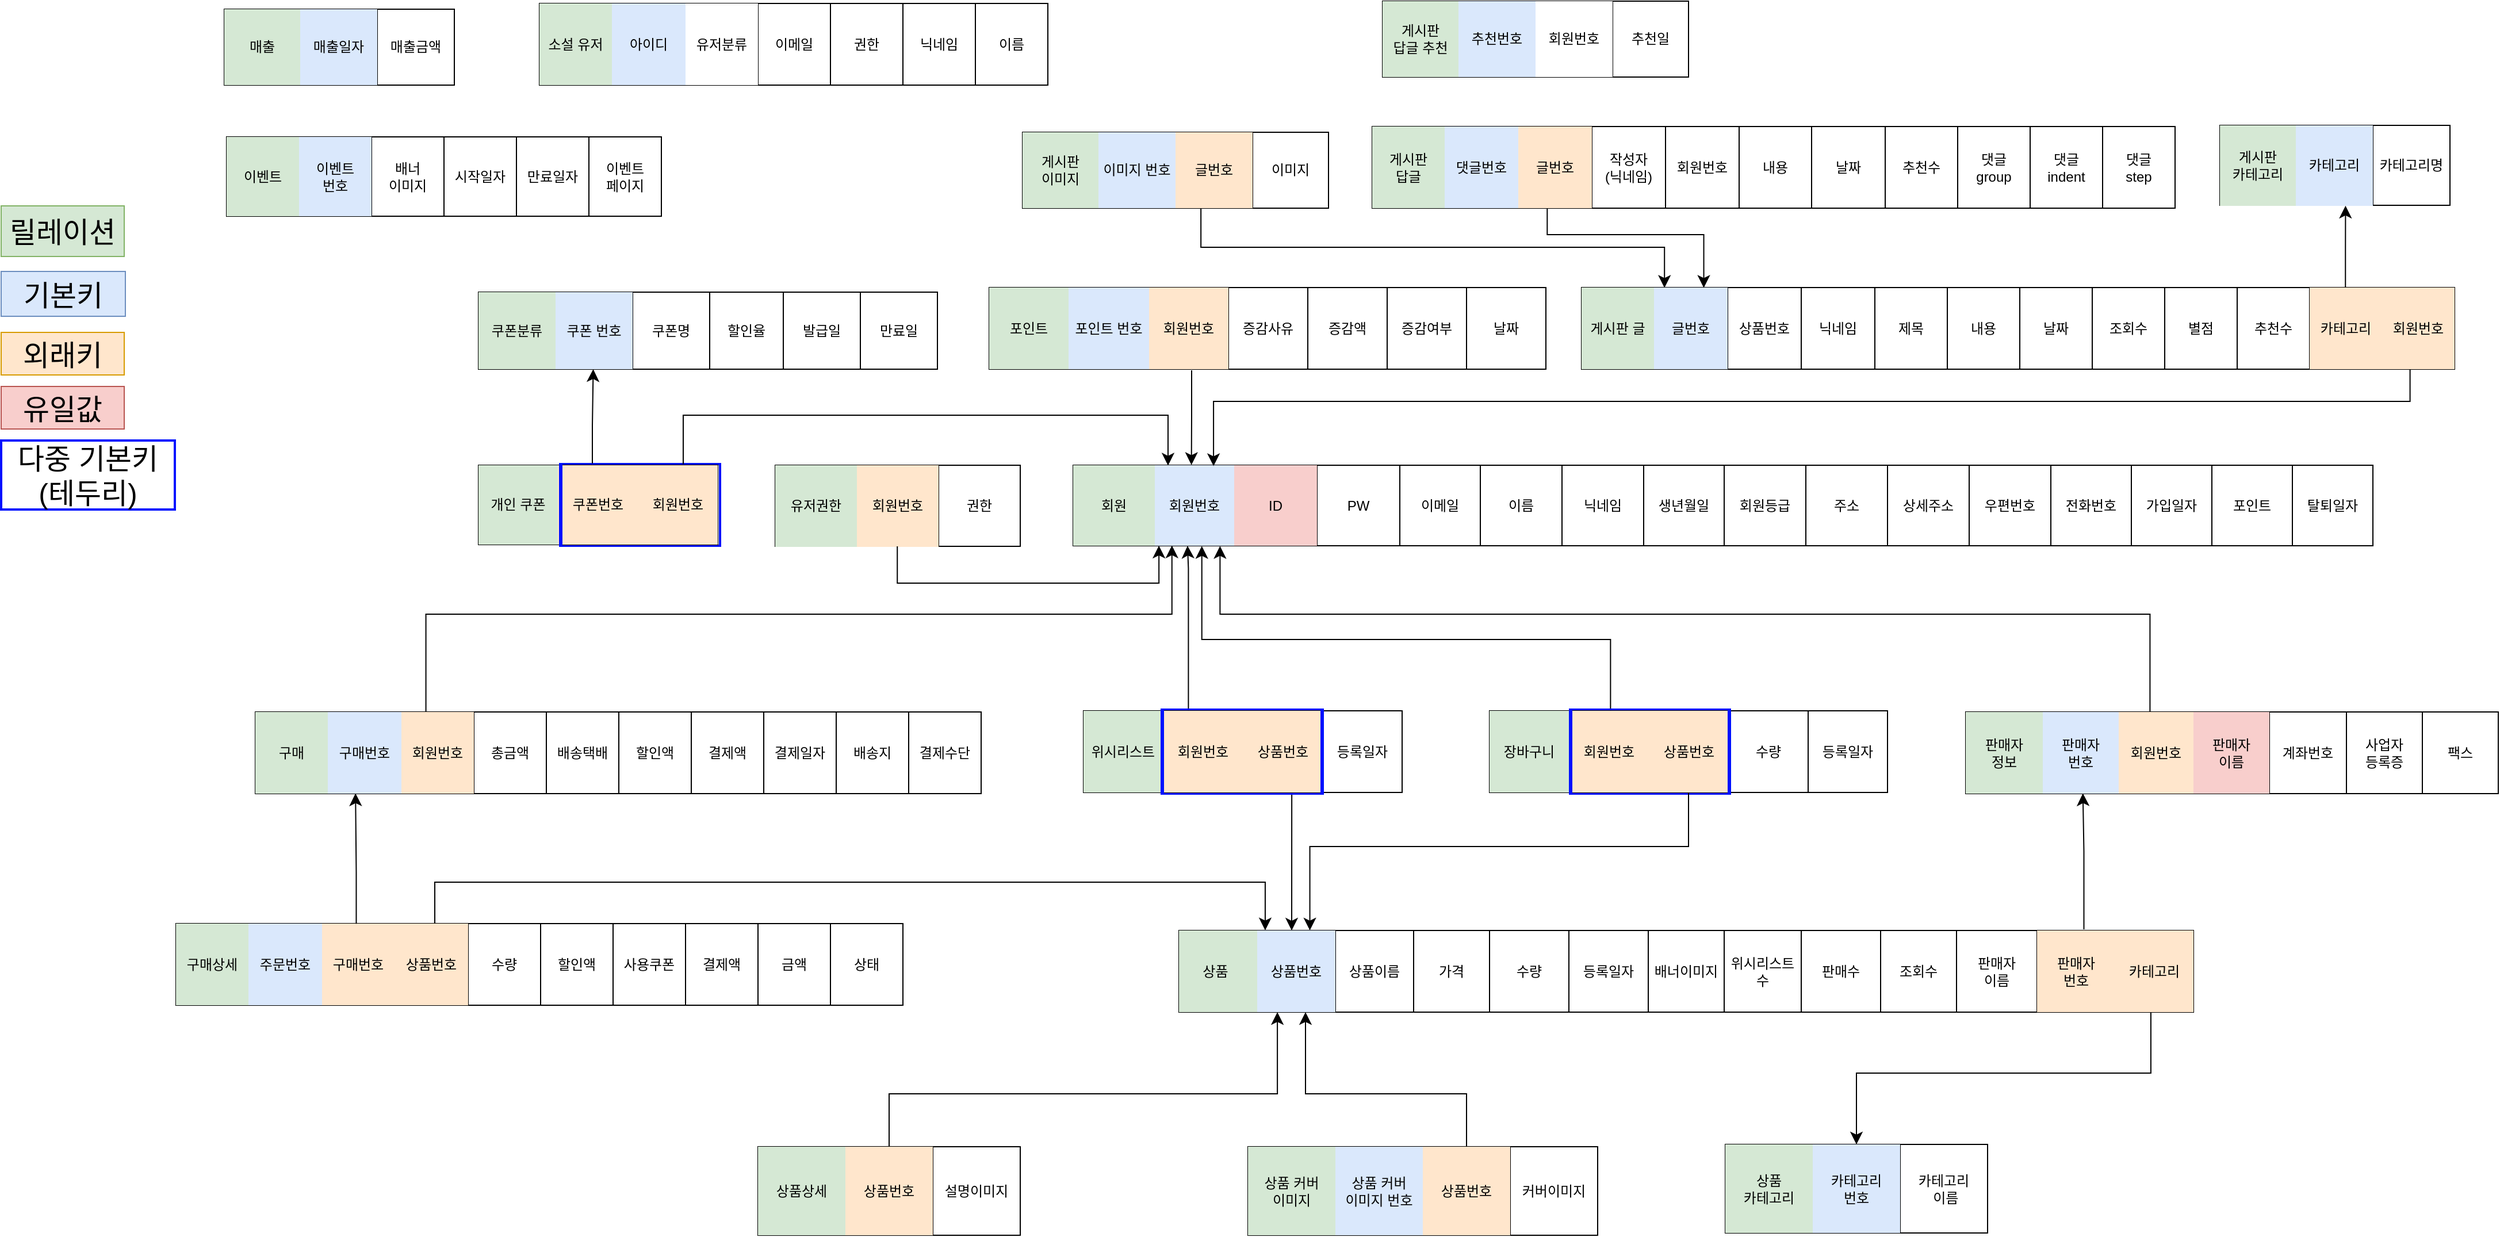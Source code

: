 <mxfile version="24.4.0" type="device">
  <diagram name="프로젝트_논리적설계의 복사본" id="M9wVw1_kFbU_0NLu4nRx">
    <mxGraphModel dx="4387" dy="2516" grid="0" gridSize="10" guides="1" tooltips="1" connect="1" arrows="1" fold="1" page="0" pageScale="1" pageWidth="827" pageHeight="1169" math="0" shadow="0">
      <root>
        <mxCell id="MdItLQ0MTu5GTJjjdZmf-0" />
        <mxCell id="MdItLQ0MTu5GTJjjdZmf-1" parent="MdItLQ0MTu5GTJjjdZmf-0" />
        <mxCell id="MdItLQ0MTu5GTJjjdZmf-2" value="&lt;span style=&quot;font-size: 25px;&quot;&gt;다중 기본키(테두리)&lt;/span&gt;" style="rounded=0;whiteSpace=wrap;html=1;strokeWidth=2;strokeColor=#0011ff;" parent="MdItLQ0MTu5GTJjjdZmf-1" vertex="1">
          <mxGeometry x="-603" y="-377.5" width="139" height="71" as="geometry" />
        </mxCell>
        <mxCell id="MdItLQ0MTu5GTJjjdZmf-4" value="" style="shape=table;startSize=0;container=1;collapsible=0;childLayout=tableLayout;" parent="MdItLQ0MTu5GTJjjdZmf-1" vertex="1">
          <mxGeometry x="-65" y="28" width="882" height="71" as="geometry" />
        </mxCell>
        <mxCell id="MdItLQ0MTu5GTJjjdZmf-5" value="" style="shape=tableRow;horizontal=0;startSize=0;swimlaneHead=0;swimlaneBody=0;strokeColor=inherit;top=0;left=0;bottom=0;right=0;collapsible=0;dropTarget=0;fillColor=none;points=[[0,0.5],[1,0.5]];portConstraint=eastwest;" parent="MdItLQ0MTu5GTJjjdZmf-4" vertex="1">
          <mxGeometry width="882" height="71" as="geometry" />
        </mxCell>
        <mxCell id="MdItLQ0MTu5GTJjjdZmf-6" value="상품&lt;span style=&quot;white-space: pre;&quot;&gt;&#x9;&lt;/span&gt;" style="shape=partialRectangle;html=1;whiteSpace=wrap;connectable=0;strokeColor=#82b366;overflow=hidden;fillColor=#d5e8d4;top=0;left=0;bottom=0;right=0;pointerEvents=1;" parent="MdItLQ0MTu5GTJjjdZmf-5" vertex="1">
          <mxGeometry width="68" height="71" as="geometry">
            <mxRectangle width="68" height="71" as="alternateBounds" />
          </mxGeometry>
        </mxCell>
        <mxCell id="MdItLQ0MTu5GTJjjdZmf-7" value="상품번호" style="shape=partialRectangle;html=1;whiteSpace=wrap;connectable=0;strokeColor=#6c8ebf;overflow=hidden;fillColor=#dae8fc;top=0;left=0;bottom=0;right=0;pointerEvents=1;" parent="MdItLQ0MTu5GTJjjdZmf-5" vertex="1">
          <mxGeometry x="68" width="68" height="71" as="geometry">
            <mxRectangle width="68" height="71" as="alternateBounds" />
          </mxGeometry>
        </mxCell>
        <mxCell id="MdItLQ0MTu5GTJjjdZmf-8" value="상품이름" style="shape=partialRectangle;html=1;whiteSpace=wrap;connectable=0;strokeColor=inherit;overflow=hidden;fillColor=none;top=0;left=0;bottom=0;right=0;pointerEvents=1;" parent="MdItLQ0MTu5GTJjjdZmf-5" vertex="1">
          <mxGeometry x="136" width="68" height="71" as="geometry">
            <mxRectangle width="68" height="71" as="alternateBounds" />
          </mxGeometry>
        </mxCell>
        <mxCell id="MdItLQ0MTu5GTJjjdZmf-10" value="가격" style="shape=partialRectangle;html=1;whiteSpace=wrap;connectable=0;strokeColor=inherit;overflow=hidden;fillColor=none;top=0;left=0;bottom=0;right=0;pointerEvents=1;" parent="MdItLQ0MTu5GTJjjdZmf-5" vertex="1">
          <mxGeometry x="204" width="66" height="71" as="geometry">
            <mxRectangle width="66" height="71" as="alternateBounds" />
          </mxGeometry>
        </mxCell>
        <mxCell id="MdItLQ0MTu5GTJjjdZmf-11" value="수량" style="shape=partialRectangle;html=1;whiteSpace=wrap;connectable=0;strokeColor=inherit;overflow=hidden;fillColor=none;top=0;left=0;bottom=0;right=0;pointerEvents=1;" parent="MdItLQ0MTu5GTJjjdZmf-5" vertex="1">
          <mxGeometry x="270" width="69" height="71" as="geometry">
            <mxRectangle width="69" height="71" as="alternateBounds" />
          </mxGeometry>
        </mxCell>
        <mxCell id="W09ROAfbWl7zPPFezjd7-24" value="등록일자" style="shape=partialRectangle;html=1;whiteSpace=wrap;connectable=0;strokeColor=inherit;overflow=hidden;fillColor=none;top=0;left=0;bottom=0;right=0;pointerEvents=1;" vertex="1" parent="MdItLQ0MTu5GTJjjdZmf-5">
          <mxGeometry x="339" width="69" height="71" as="geometry">
            <mxRectangle width="69" height="71" as="alternateBounds" />
          </mxGeometry>
        </mxCell>
        <mxCell id="MdItLQ0MTu5GTJjjdZmf-12" value="배너이미지" style="shape=partialRectangle;html=1;whiteSpace=wrap;connectable=0;strokeColor=inherit;overflow=hidden;fillColor=none;top=0;left=0;bottom=0;right=0;pointerEvents=1;" parent="MdItLQ0MTu5GTJjjdZmf-5" vertex="1">
          <mxGeometry x="408" width="66" height="71" as="geometry">
            <mxRectangle width="66" height="71" as="alternateBounds" />
          </mxGeometry>
        </mxCell>
        <mxCell id="3LALxGLTyQkvRyAbyKmE-10" value="위시리스트수" style="shape=partialRectangle;html=1;whiteSpace=wrap;connectable=0;strokeColor=inherit;overflow=hidden;fillColor=none;top=0;left=0;bottom=0;right=0;pointerEvents=1;" parent="MdItLQ0MTu5GTJjjdZmf-5" vertex="1">
          <mxGeometry x="474" width="67" height="71" as="geometry">
            <mxRectangle width="67" height="71" as="alternateBounds" />
          </mxGeometry>
        </mxCell>
        <mxCell id="3LALxGLTyQkvRyAbyKmE-9" value="판매수" style="shape=partialRectangle;html=1;whiteSpace=wrap;connectable=0;strokeColor=inherit;overflow=hidden;fillColor=none;top=0;left=0;bottom=0;right=0;pointerEvents=1;" parent="MdItLQ0MTu5GTJjjdZmf-5" vertex="1">
          <mxGeometry x="541" width="69" height="71" as="geometry">
            <mxRectangle width="69" height="71" as="alternateBounds" />
          </mxGeometry>
        </mxCell>
        <mxCell id="3LALxGLTyQkvRyAbyKmE-8" value="조회수" style="shape=partialRectangle;html=1;whiteSpace=wrap;connectable=0;strokeColor=inherit;overflow=hidden;fillColor=none;top=0;left=0;bottom=0;right=0;pointerEvents=1;" parent="MdItLQ0MTu5GTJjjdZmf-5" vertex="1">
          <mxGeometry x="610" width="66" height="71" as="geometry">
            <mxRectangle width="66" height="71" as="alternateBounds" />
          </mxGeometry>
        </mxCell>
        <mxCell id="MdItLQ0MTu5GTJjjdZmf-13" value="판매자&lt;div&gt;이름&lt;/div&gt;" style="shape=partialRectangle;html=1;whiteSpace=wrap;connectable=0;strokeColor=#d79b00;overflow=hidden;fillColor=none;top=0;left=0;bottom=0;right=0;pointerEvents=1;" parent="MdItLQ0MTu5GTJjjdZmf-5" vertex="1">
          <mxGeometry x="676" width="70" height="71" as="geometry">
            <mxRectangle width="70" height="71" as="alternateBounds" />
          </mxGeometry>
        </mxCell>
        <mxCell id="MdItLQ0MTu5GTJjjdZmf-14" value="판매자&lt;div&gt;번호&lt;/div&gt;" style="shape=partialRectangle;html=1;whiteSpace=wrap;connectable=0;strokeColor=#d79b00;overflow=hidden;fillColor=#ffe6cc;top=0;left=0;bottom=0;right=0;pointerEvents=1;" parent="MdItLQ0MTu5GTJjjdZmf-5" vertex="1">
          <mxGeometry x="746" width="68" height="71" as="geometry">
            <mxRectangle width="68" height="71" as="alternateBounds" />
          </mxGeometry>
        </mxCell>
        <mxCell id="W09ROAfbWl7zPPFezjd7-37" value="카테고리" style="shape=partialRectangle;html=1;whiteSpace=wrap;connectable=0;strokeColor=#000000;overflow=hidden;fillColor=#ffe6cc;top=0;left=0;bottom=0;right=0;pointerEvents=1;perimeterSpacing=1;" vertex="1" parent="MdItLQ0MTu5GTJjjdZmf-5">
          <mxGeometry x="814" width="68" height="71" as="geometry">
            <mxRectangle width="68" height="71" as="alternateBounds" />
          </mxGeometry>
        </mxCell>
        <mxCell id="MdItLQ0MTu5GTJjjdZmf-15" value="&lt;font style=&quot;font-size: 25px;&quot;&gt;기본키&lt;/font&gt;" style="rounded=0;whiteSpace=wrap;html=1;fillColor=#dae8fc;strokeColor=#6c8ebf;" parent="MdItLQ0MTu5GTJjjdZmf-1" vertex="1">
          <mxGeometry x="-1089" y="-545" width="108" height="39" as="geometry" />
        </mxCell>
        <mxCell id="MdItLQ0MTu5GTJjjdZmf-16" value="&lt;font style=&quot;font-size: 25px;&quot;&gt;외래키&lt;/font&gt;" style="rounded=0;whiteSpace=wrap;html=1;fillColor=#ffe6cc;strokeColor=#d79b00;" parent="MdItLQ0MTu5GTJjjdZmf-1" vertex="1">
          <mxGeometry x="-1089" y="-492" width="107" height="37" as="geometry" />
        </mxCell>
        <mxCell id="MdItLQ0MTu5GTJjjdZmf-17" value="" style="shape=table;startSize=0;container=1;collapsible=0;childLayout=tableLayout;" parent="MdItLQ0MTu5GTJjjdZmf-1" vertex="1">
          <mxGeometry x="-431" y="216" width="228" height="77" as="geometry" />
        </mxCell>
        <mxCell id="MdItLQ0MTu5GTJjjdZmf-18" value="" style="shape=tableRow;horizontal=0;startSize=0;swimlaneHead=0;swimlaneBody=0;strokeColor=inherit;top=0;left=0;bottom=0;right=0;collapsible=0;dropTarget=0;fillColor=none;points=[[0,0.5],[1,0.5]];portConstraint=eastwest;" parent="MdItLQ0MTu5GTJjjdZmf-17" vertex="1">
          <mxGeometry width="228" height="77" as="geometry" />
        </mxCell>
        <mxCell id="MdItLQ0MTu5GTJjjdZmf-19" value="상품상세" style="shape=partialRectangle;html=1;whiteSpace=wrap;connectable=0;strokeColor=#82b366;overflow=hidden;fillColor=#d5e8d4;top=0;left=0;bottom=0;right=0;pointerEvents=1;" parent="MdItLQ0MTu5GTJjjdZmf-18" vertex="1">
          <mxGeometry width="76" height="77" as="geometry">
            <mxRectangle width="76" height="77" as="alternateBounds" />
          </mxGeometry>
        </mxCell>
        <mxCell id="MdItLQ0MTu5GTJjjdZmf-20" value="상품번호" style="shape=partialRectangle;html=1;whiteSpace=wrap;connectable=0;strokeColor=#d79b00;overflow=hidden;fillColor=#ffe6cc;top=0;left=0;bottom=0;right=0;pointerEvents=1;" parent="MdItLQ0MTu5GTJjjdZmf-18" vertex="1">
          <mxGeometry x="76" width="76" height="77" as="geometry">
            <mxRectangle width="76" height="77" as="alternateBounds" />
          </mxGeometry>
        </mxCell>
        <mxCell id="MdItLQ0MTu5GTJjjdZmf-21" value="설명이미지" style="shape=partialRectangle;html=1;whiteSpace=wrap;connectable=0;strokeColor=inherit;overflow=hidden;fillColor=none;top=0;left=0;bottom=0;right=0;pointerEvents=1;" parent="MdItLQ0MTu5GTJjjdZmf-18" vertex="1">
          <mxGeometry x="152" width="76" height="77" as="geometry">
            <mxRectangle width="76" height="77" as="alternateBounds" />
          </mxGeometry>
        </mxCell>
        <mxCell id="MdItLQ0MTu5GTJjjdZmf-22" value="" style="edgeStyle=elbowEdgeStyle;elbow=vertical;endArrow=classic;html=1;curved=0;rounded=0;endSize=8;startSize=8;fontSize=12;exitX=0.5;exitY=0;exitDx=0;exitDy=0;entryX=0.097;entryY=1;entryDx=0;entryDy=0;entryPerimeter=0;" parent="MdItLQ0MTu5GTJjjdZmf-1" source="MdItLQ0MTu5GTJjjdZmf-17" target="MdItLQ0MTu5GTJjjdZmf-5" edge="1">
          <mxGeometry width="50" height="50" relative="1" as="geometry">
            <mxPoint x="-186" y="360" as="sourcePoint" />
            <mxPoint y="254" as="targetPoint" />
            <Array as="points">
              <mxPoint x="-150" y="170" />
            </Array>
          </mxGeometry>
        </mxCell>
        <mxCell id="MdItLQ0MTu5GTJjjdZmf-23" value="&lt;span style=&quot;font-size: 25px;&quot;&gt;릴레이션&lt;/span&gt;" style="rounded=0;whiteSpace=wrap;html=1;fillColor=#d5e8d4;strokeColor=#82b366;" parent="MdItLQ0MTu5GTJjjdZmf-1" vertex="1">
          <mxGeometry x="-1089" y="-602" width="107" height="44" as="geometry" />
        </mxCell>
        <mxCell id="MdItLQ0MTu5GTJjjdZmf-24" value="" style="shape=table;startSize=0;container=1;collapsible=0;childLayout=tableLayout;" parent="MdItLQ0MTu5GTJjjdZmf-1" vertex="1">
          <mxGeometry x="-157" y="-376.5" width="1130" height="70" as="geometry" />
        </mxCell>
        <mxCell id="MdItLQ0MTu5GTJjjdZmf-25" value="" style="shape=tableRow;horizontal=0;startSize=0;swimlaneHead=0;swimlaneBody=0;strokeColor=inherit;top=0;left=0;bottom=0;right=0;collapsible=0;dropTarget=0;fillColor=none;points=[[0,0.5],[1,0.5]];portConstraint=eastwest;" parent="MdItLQ0MTu5GTJjjdZmf-24" vertex="1">
          <mxGeometry width="1130" height="70" as="geometry" />
        </mxCell>
        <mxCell id="MdItLQ0MTu5GTJjjdZmf-26" value="회원" style="shape=partialRectangle;html=1;whiteSpace=wrap;connectable=0;strokeColor=#82b366;overflow=hidden;fillColor=#d5e8d4;top=0;left=0;bottom=0;right=0;pointerEvents=1;" parent="MdItLQ0MTu5GTJjjdZmf-25" vertex="1">
          <mxGeometry width="71" height="70" as="geometry">
            <mxRectangle width="71" height="70" as="alternateBounds" />
          </mxGeometry>
        </mxCell>
        <mxCell id="MdItLQ0MTu5GTJjjdZmf-27" value="회원번호" style="shape=partialRectangle;html=1;whiteSpace=wrap;connectable=0;strokeColor=#6c8ebf;overflow=hidden;fillColor=#dae8fc;top=0;left=0;bottom=0;right=0;pointerEvents=1;" parent="MdItLQ0MTu5GTJjjdZmf-25" vertex="1">
          <mxGeometry x="71" width="69" height="70" as="geometry">
            <mxRectangle width="69" height="70" as="alternateBounds" />
          </mxGeometry>
        </mxCell>
        <mxCell id="MdItLQ0MTu5GTJjjdZmf-28" value="ID" style="shape=partialRectangle;html=1;whiteSpace=wrap;connectable=0;strokeColor=#b85450;overflow=hidden;fillColor=#f8cecc;top=0;left=0;bottom=0;right=0;pointerEvents=1;" parent="MdItLQ0MTu5GTJjjdZmf-25" vertex="1">
          <mxGeometry x="140" width="72" height="70" as="geometry">
            <mxRectangle width="72" height="70" as="alternateBounds" />
          </mxGeometry>
        </mxCell>
        <mxCell id="MdItLQ0MTu5GTJjjdZmf-29" value="PW" style="shape=partialRectangle;html=1;whiteSpace=wrap;connectable=0;strokeColor=inherit;overflow=hidden;fillColor=none;top=0;left=0;bottom=0;right=0;pointerEvents=1;" parent="MdItLQ0MTu5GTJjjdZmf-25" vertex="1">
          <mxGeometry x="212" width="72" height="70" as="geometry">
            <mxRectangle width="72" height="70" as="alternateBounds" />
          </mxGeometry>
        </mxCell>
        <mxCell id="98sn8pC3-tnEW5wwYipj-7" value="이메일" style="shape=partialRectangle;html=1;whiteSpace=wrap;connectable=0;strokeColor=inherit;overflow=hidden;fillColor=none;top=0;left=0;bottom=0;right=0;pointerEvents=1;" parent="MdItLQ0MTu5GTJjjdZmf-25" vertex="1">
          <mxGeometry x="284" width="70" height="70" as="geometry">
            <mxRectangle width="70" height="70" as="alternateBounds" />
          </mxGeometry>
        </mxCell>
        <mxCell id="W09ROAfbWl7zPPFezjd7-21" value="이름" style="shape=partialRectangle;html=1;whiteSpace=wrap;connectable=0;strokeColor=inherit;overflow=hidden;fillColor=none;top=0;left=0;bottom=0;right=0;pointerEvents=1;" vertex="1" parent="MdItLQ0MTu5GTJjjdZmf-25">
          <mxGeometry x="354" width="71" height="70" as="geometry">
            <mxRectangle width="71" height="70" as="alternateBounds" />
          </mxGeometry>
        </mxCell>
        <mxCell id="MdItLQ0MTu5GTJjjdZmf-30" value="닉네임" style="shape=partialRectangle;html=1;whiteSpace=wrap;connectable=0;strokeColor=inherit;overflow=hidden;fillColor=none;top=0;left=0;bottom=0;right=0;pointerEvents=1;" parent="MdItLQ0MTu5GTJjjdZmf-25" vertex="1">
          <mxGeometry x="425" width="71" height="70" as="geometry">
            <mxRectangle width="71" height="70" as="alternateBounds" />
          </mxGeometry>
        </mxCell>
        <mxCell id="98sn8pC3-tnEW5wwYipj-1" value="생년월일" style="shape=partialRectangle;html=1;whiteSpace=wrap;connectable=0;strokeColor=inherit;overflow=hidden;fillColor=none;top=0;left=0;bottom=0;right=0;pointerEvents=1;" parent="MdItLQ0MTu5GTJjjdZmf-25" vertex="1">
          <mxGeometry x="496" width="70" height="70" as="geometry">
            <mxRectangle width="70" height="70" as="alternateBounds" />
          </mxGeometry>
        </mxCell>
        <mxCell id="98sn8pC3-tnEW5wwYipj-2" value="회원등급" style="shape=partialRectangle;html=1;whiteSpace=wrap;connectable=0;strokeColor=inherit;overflow=hidden;fillColor=none;top=0;left=0;bottom=0;right=0;pointerEvents=1;" parent="MdItLQ0MTu5GTJjjdZmf-25" vertex="1">
          <mxGeometry x="566" width="71" height="70" as="geometry">
            <mxRectangle width="71" height="70" as="alternateBounds" />
          </mxGeometry>
        </mxCell>
        <mxCell id="98sn8pC3-tnEW5wwYipj-3" value="주소" style="shape=partialRectangle;html=1;whiteSpace=wrap;connectable=0;strokeColor=inherit;overflow=hidden;fillColor=none;top=0;left=0;bottom=0;right=0;pointerEvents=1;" parent="MdItLQ0MTu5GTJjjdZmf-25" vertex="1">
          <mxGeometry x="637" width="71" height="70" as="geometry">
            <mxRectangle width="71" height="70" as="alternateBounds" />
          </mxGeometry>
        </mxCell>
        <mxCell id="3LALxGLTyQkvRyAbyKmE-51" value="상세주소" style="shape=partialRectangle;html=1;whiteSpace=wrap;connectable=0;strokeColor=inherit;overflow=hidden;fillColor=none;top=0;left=0;bottom=0;right=0;pointerEvents=1;" parent="MdItLQ0MTu5GTJjjdZmf-25" vertex="1">
          <mxGeometry x="708" width="71" height="70" as="geometry">
            <mxRectangle width="71" height="70" as="alternateBounds" />
          </mxGeometry>
        </mxCell>
        <mxCell id="3LALxGLTyQkvRyAbyKmE-50" value="우편번호" style="shape=partialRectangle;html=1;whiteSpace=wrap;connectable=0;strokeColor=inherit;overflow=hidden;fillColor=none;top=0;left=0;bottom=0;right=0;pointerEvents=1;" parent="MdItLQ0MTu5GTJjjdZmf-25" vertex="1">
          <mxGeometry x="779" width="71" height="70" as="geometry">
            <mxRectangle width="71" height="70" as="alternateBounds" />
          </mxGeometry>
        </mxCell>
        <mxCell id="98sn8pC3-tnEW5wwYipj-4" value="전화번호" style="shape=partialRectangle;html=1;whiteSpace=wrap;connectable=0;strokeColor=inherit;overflow=hidden;fillColor=none;top=0;left=0;bottom=0;right=0;pointerEvents=1;" parent="MdItLQ0MTu5GTJjjdZmf-25" vertex="1">
          <mxGeometry x="850" width="70" height="70" as="geometry">
            <mxRectangle width="70" height="70" as="alternateBounds" />
          </mxGeometry>
        </mxCell>
        <mxCell id="3LALxGLTyQkvRyAbyKmE-52" value="가입일자" style="shape=partialRectangle;html=1;whiteSpace=wrap;connectable=0;strokeColor=inherit;overflow=hidden;fillColor=none;top=0;left=0;bottom=0;right=0;pointerEvents=1;" parent="MdItLQ0MTu5GTJjjdZmf-25" vertex="1">
          <mxGeometry x="920" width="70" height="70" as="geometry">
            <mxRectangle width="70" height="70" as="alternateBounds" />
          </mxGeometry>
        </mxCell>
        <mxCell id="MV0_2EDPQuUeOI38a0HI-1" value="포인트" style="shape=partialRectangle;html=1;whiteSpace=wrap;connectable=0;strokeColor=inherit;overflow=hidden;fillColor=none;top=0;left=0;bottom=0;right=0;pointerEvents=1;" parent="MdItLQ0MTu5GTJjjdZmf-25" vertex="1">
          <mxGeometry x="990" width="70" height="70" as="geometry">
            <mxRectangle width="70" height="70" as="alternateBounds" />
          </mxGeometry>
        </mxCell>
        <mxCell id="W09ROAfbWl7zPPFezjd7-22" value="탈퇴일자" style="shape=partialRectangle;html=1;whiteSpace=wrap;connectable=0;strokeColor=inherit;overflow=hidden;fillColor=none;top=0;left=0;bottom=0;right=0;pointerEvents=1;" vertex="1" parent="MdItLQ0MTu5GTJjjdZmf-25">
          <mxGeometry x="1060" width="70" height="70" as="geometry">
            <mxRectangle width="70" height="70" as="alternateBounds" />
          </mxGeometry>
        </mxCell>
        <mxCell id="MdItLQ0MTu5GTJjjdZmf-31" value="&lt;span style=&quot;font-size: 25px;&quot;&gt;다중 기본키(테두리)&lt;/span&gt;" style="rounded=0;whiteSpace=wrap;html=1;strokeWidth=2;strokeColor=#0011ff;" parent="MdItLQ0MTu5GTJjjdZmf-1" vertex="1">
          <mxGeometry x="-1089" y="-398" width="151" height="60" as="geometry" />
        </mxCell>
        <mxCell id="MdItLQ0MTu5GTJjjdZmf-32" value="유일값" style="rounded=0;whiteSpace=wrap;html=1;fillColor=#f8cecc;strokeColor=#b85450;fontSize=25;" parent="MdItLQ0MTu5GTJjjdZmf-1" vertex="1">
          <mxGeometry x="-1089" y="-445" width="107" height="37" as="geometry" />
        </mxCell>
        <mxCell id="MdItLQ0MTu5GTJjjdZmf-33" value="" style="shape=table;startSize=0;container=1;collapsible=0;childLayout=tableLayout;" parent="MdItLQ0MTu5GTJjjdZmf-1" vertex="1">
          <mxGeometry x="-674" y="-376.5" width="208" height="69" as="geometry" />
        </mxCell>
        <mxCell id="MdItLQ0MTu5GTJjjdZmf-34" value="" style="shape=tableRow;horizontal=0;startSize=0;swimlaneHead=0;swimlaneBody=0;strokeColor=inherit;top=0;left=0;bottom=0;right=0;collapsible=0;dropTarget=0;fillColor=none;points=[[0,0.5],[1,0.5]];portConstraint=eastwest;" parent="MdItLQ0MTu5GTJjjdZmf-33" vertex="1">
          <mxGeometry width="208" height="69" as="geometry" />
        </mxCell>
        <mxCell id="MdItLQ0MTu5GTJjjdZmf-35" value="개인 쿠폰" style="shape=partialRectangle;html=1;whiteSpace=wrap;connectable=0;strokeColor=#82b366;overflow=hidden;fillColor=#d5e8d4;top=0;left=0;bottom=0;right=0;pointerEvents=1;" parent="MdItLQ0MTu5GTJjjdZmf-34" vertex="1">
          <mxGeometry width="69" height="69" as="geometry">
            <mxRectangle width="69" height="69" as="alternateBounds" />
          </mxGeometry>
        </mxCell>
        <mxCell id="MdItLQ0MTu5GTJjjdZmf-36" value="쿠폰번호" style="shape=partialRectangle;html=1;whiteSpace=wrap;connectable=0;strokeColor=#d79b00;overflow=hidden;fillColor=#ffe6cc;top=0;left=0;bottom=0;right=0;pointerEvents=1;" parent="MdItLQ0MTu5GTJjjdZmf-34" vertex="1">
          <mxGeometry x="69" width="70" height="69" as="geometry">
            <mxRectangle width="70" height="69" as="alternateBounds" />
          </mxGeometry>
        </mxCell>
        <mxCell id="MdItLQ0MTu5GTJjjdZmf-37" value="회원번호" style="shape=partialRectangle;html=1;whiteSpace=wrap;connectable=0;strokeColor=#d79b00;overflow=hidden;fillColor=#ffe6cc;top=0;left=0;bottom=0;right=0;pointerEvents=1;" parent="MdItLQ0MTu5GTJjjdZmf-34" vertex="1">
          <mxGeometry x="139" width="69" height="69" as="geometry">
            <mxRectangle width="69" height="69" as="alternateBounds" />
          </mxGeometry>
        </mxCell>
        <mxCell id="MdItLQ0MTu5GTJjjdZmf-38" value="" style="edgeStyle=elbowEdgeStyle;elbow=vertical;endArrow=classic;html=1;curved=0;rounded=0;endSize=8;startSize=8;fontSize=12;entryX=0.25;entryY=1;entryDx=0;entryDy=0;" parent="MdItLQ0MTu5GTJjjdZmf-1" target="MdItLQ0MTu5GTJjjdZmf-39" edge="1">
          <mxGeometry width="50" height="50" relative="1" as="geometry">
            <mxPoint x="-575" y="-378" as="sourcePoint" />
            <mxPoint x="13" y="-384" as="targetPoint" />
            <Array as="points">
              <mxPoint x="-547" y="-411" />
            </Array>
          </mxGeometry>
        </mxCell>
        <mxCell id="MdItLQ0MTu5GTJjjdZmf-39" value="" style="shape=table;startSize=0;container=1;collapsible=0;childLayout=tableLayout;" parent="MdItLQ0MTu5GTJjjdZmf-1" vertex="1">
          <mxGeometry x="-674" y="-527" width="399" height="67" as="geometry" />
        </mxCell>
        <mxCell id="MdItLQ0MTu5GTJjjdZmf-40" value="" style="shape=tableRow;horizontal=0;startSize=0;swimlaneHead=0;swimlaneBody=0;strokeColor=inherit;top=0;left=0;bottom=0;right=0;collapsible=0;dropTarget=0;fillColor=none;points=[[0,0.5],[1,0.5]];portConstraint=eastwest;" parent="MdItLQ0MTu5GTJjjdZmf-39" vertex="1">
          <mxGeometry width="399" height="67" as="geometry" />
        </mxCell>
        <mxCell id="MdItLQ0MTu5GTJjjdZmf-41" value="쿠폰분류" style="shape=partialRectangle;html=1;whiteSpace=wrap;connectable=0;strokeColor=#82b366;overflow=hidden;fillColor=#d5e8d4;top=0;left=0;bottom=0;right=0;pointerEvents=1;" parent="MdItLQ0MTu5GTJjjdZmf-40" vertex="1">
          <mxGeometry width="67" height="67" as="geometry">
            <mxRectangle width="67" height="67" as="alternateBounds" />
          </mxGeometry>
        </mxCell>
        <mxCell id="MdItLQ0MTu5GTJjjdZmf-42" value="쿠폰 번호" style="shape=partialRectangle;html=1;whiteSpace=wrap;connectable=0;strokeColor=#6c8ebf;overflow=hidden;fillColor=#dae8fc;top=0;left=0;bottom=0;right=0;pointerEvents=1;" parent="MdItLQ0MTu5GTJjjdZmf-40" vertex="1">
          <mxGeometry x="67" width="67" height="67" as="geometry">
            <mxRectangle width="67" height="67" as="alternateBounds" />
          </mxGeometry>
        </mxCell>
        <mxCell id="MdItLQ0MTu5GTJjjdZmf-43" value="쿠폰명" style="shape=partialRectangle;html=1;whiteSpace=wrap;connectable=0;strokeColor=#6c8ebf;overflow=hidden;fillColor=none;top=0;left=0;bottom=0;right=0;pointerEvents=1;" parent="MdItLQ0MTu5GTJjjdZmf-40" vertex="1">
          <mxGeometry x="134" width="67" height="67" as="geometry">
            <mxRectangle width="67" height="67" as="alternateBounds" />
          </mxGeometry>
        </mxCell>
        <mxCell id="MdItLQ0MTu5GTJjjdZmf-44" value="할인율" style="shape=partialRectangle;html=1;whiteSpace=wrap;connectable=0;strokeColor=inherit;overflow=hidden;fillColor=none;top=0;left=0;bottom=0;right=0;pointerEvents=1;" parent="MdItLQ0MTu5GTJjjdZmf-40" vertex="1">
          <mxGeometry x="201" width="64" height="67" as="geometry">
            <mxRectangle width="64" height="67" as="alternateBounds" />
          </mxGeometry>
        </mxCell>
        <mxCell id="MdItLQ0MTu5GTJjjdZmf-45" value="발급일" style="shape=partialRectangle;html=1;whiteSpace=wrap;connectable=0;strokeColor=inherit;overflow=hidden;fillColor=none;top=0;left=0;bottom=0;right=0;pointerEvents=1;" parent="MdItLQ0MTu5GTJjjdZmf-40" vertex="1">
          <mxGeometry x="265" width="67" height="67" as="geometry">
            <mxRectangle width="67" height="67" as="alternateBounds" />
          </mxGeometry>
        </mxCell>
        <mxCell id="MdItLQ0MTu5GTJjjdZmf-46" value="만료일" style="shape=partialRectangle;html=1;whiteSpace=wrap;connectable=0;strokeColor=inherit;overflow=hidden;fillColor=none;top=0;left=0;bottom=0;right=0;pointerEvents=1;" parent="MdItLQ0MTu5GTJjjdZmf-40" vertex="1">
          <mxGeometry x="332" width="67" height="67" as="geometry">
            <mxRectangle width="67" height="67" as="alternateBounds" />
          </mxGeometry>
        </mxCell>
        <mxCell id="MdItLQ0MTu5GTJjjdZmf-47" value="" style="edgeStyle=elbowEdgeStyle;elbow=vertical;endArrow=classic;html=1;curved=0;rounded=0;endSize=8;startSize=8;fontSize=12;exitX=0.837;exitY=-0.014;exitDx=0;exitDy=0;exitPerimeter=0;entryX=0.073;entryY=0.004;entryDx=0;entryDy=0;entryPerimeter=0;" parent="MdItLQ0MTu5GTJjjdZmf-1" target="MdItLQ0MTu5GTJjjdZmf-25" edge="1">
          <mxGeometry width="50" height="50" relative="1" as="geometry">
            <mxPoint x="-496.004" y="-377.496" as="sourcePoint" />
            <mxPoint x="-72" y="-386" as="targetPoint" />
            <Array as="points">
              <mxPoint x="-278" y="-420" />
              <mxPoint x="488.9" y="-606.03" />
            </Array>
          </mxGeometry>
        </mxCell>
        <mxCell id="MdItLQ0MTu5GTJjjdZmf-53" value="" style="edgeStyle=elbowEdgeStyle;elbow=vertical;endArrow=classic;html=1;curved=0;rounded=0;endSize=8;startSize=8;fontSize=12;entryX=0.088;entryY=1;entryDx=0;entryDy=0;entryPerimeter=0;" parent="MdItLQ0MTu5GTJjjdZmf-1" edge="1" target="MdItLQ0MTu5GTJjjdZmf-25">
          <mxGeometry width="50" height="50" relative="1" as="geometry">
            <mxPoint x="-56.8" y="-165" as="sourcePoint" />
            <mxPoint x="-57.39" y="-305.38" as="targetPoint" />
            <Array as="points">
              <mxPoint x="-59.15" y="-286.81" />
              <mxPoint x="70.85" y="-274.81" />
            </Array>
          </mxGeometry>
        </mxCell>
        <mxCell id="MdItLQ0MTu5GTJjjdZmf-54" value="" style="edgeStyle=elbowEdgeStyle;elbow=vertical;endArrow=classic;html=1;curved=0;rounded=0;endSize=8;startSize=8;fontSize=12;entryX=0.133;entryY=-0.018;entryDx=0;entryDy=0;entryPerimeter=0;" parent="MdItLQ0MTu5GTJjjdZmf-1" edge="1">
          <mxGeometry width="50" height="50" relative="1" as="geometry">
            <mxPoint x="33.08" y="-88" as="sourcePoint" />
            <mxPoint x="33.001" y="28.004" as="targetPoint" />
            <Array as="points">
              <mxPoint x="105.02" y="-104.61" />
            </Array>
          </mxGeometry>
        </mxCell>
        <mxCell id="MdItLQ0MTu5GTJjjdZmf-68" value="" style="edgeStyle=elbowEdgeStyle;elbow=vertical;endArrow=classic;html=1;curved=0;rounded=0;endSize=8;startSize=8;fontSize=12;entryX=0.076;entryY=0.996;entryDx=0;entryDy=0;entryPerimeter=0;exitX=0.235;exitY=-0.005;exitDx=0;exitDy=0;exitPerimeter=0;" parent="MdItLQ0MTu5GTJjjdZmf-1" source="MdItLQ0MTu5GTJjjdZmf-56" target="MdItLQ0MTu5GTJjjdZmf-25" edge="1">
          <mxGeometry width="50" height="50" relative="1" as="geometry">
            <mxPoint x="-717" y="-163" as="sourcePoint" />
            <mxPoint x="-113" y="-419" as="targetPoint" />
            <Array as="points">
              <mxPoint x="-391" y="-247" />
            </Array>
          </mxGeometry>
        </mxCell>
        <mxCell id="MdItLQ0MTu5GTJjjdZmf-69" value="" style="shape=table;startSize=0;container=1;collapsible=0;childLayout=tableLayout;" parent="MdItLQ0MTu5GTJjjdZmf-1" vertex="1">
          <mxGeometry x="-937" y="22" width="632" height="71" as="geometry" />
        </mxCell>
        <mxCell id="MdItLQ0MTu5GTJjjdZmf-70" value="" style="shape=tableRow;horizontal=0;startSize=0;swimlaneHead=0;swimlaneBody=0;strokeColor=inherit;top=0;left=0;bottom=0;right=0;collapsible=0;dropTarget=0;fillColor=none;points=[[0,0.5],[1,0.5]];portConstraint=eastwest;" parent="MdItLQ0MTu5GTJjjdZmf-69" vertex="1">
          <mxGeometry width="632" height="71" as="geometry" />
        </mxCell>
        <mxCell id="MdItLQ0MTu5GTJjjdZmf-71" value="구매상세" style="shape=partialRectangle;html=1;whiteSpace=wrap;connectable=0;strokeColor=#82b366;overflow=hidden;fillColor=#d5e8d4;top=0;left=0;bottom=0;right=0;pointerEvents=1;" parent="MdItLQ0MTu5GTJjjdZmf-70" vertex="1">
          <mxGeometry width="63" height="71" as="geometry">
            <mxRectangle width="63" height="71" as="alternateBounds" />
          </mxGeometry>
        </mxCell>
        <mxCell id="MdItLQ0MTu5GTJjjdZmf-72" value="주문번호" style="shape=partialRectangle;html=1;whiteSpace=wrap;connectable=0;strokeColor=#6c8ebf;overflow=hidden;fillColor=#dae8fc;top=0;left=0;bottom=0;right=0;pointerEvents=1;" parent="MdItLQ0MTu5GTJjjdZmf-70" vertex="1">
          <mxGeometry x="63" width="64" height="71" as="geometry">
            <mxRectangle width="64" height="71" as="alternateBounds" />
          </mxGeometry>
        </mxCell>
        <mxCell id="MdItLQ0MTu5GTJjjdZmf-73" value="구매번호" style="shape=partialRectangle;html=1;whiteSpace=wrap;connectable=0;strokeColor=#d79b00;overflow=hidden;fillColor=#ffe6cc;top=0;left=0;bottom=0;right=0;pointerEvents=1;" parent="MdItLQ0MTu5GTJjjdZmf-70" vertex="1">
          <mxGeometry x="127" width="63" height="71" as="geometry">
            <mxRectangle width="63" height="71" as="alternateBounds" />
          </mxGeometry>
        </mxCell>
        <mxCell id="MdItLQ0MTu5GTJjjdZmf-74" value="상품번호" style="shape=partialRectangle;html=1;whiteSpace=wrap;connectable=0;strokeColor=#d79b00;overflow=hidden;fillColor=#ffe6cc;top=0;left=0;bottom=0;right=0;pointerEvents=1;" parent="MdItLQ0MTu5GTJjjdZmf-70" vertex="1">
          <mxGeometry x="190" width="64" height="71" as="geometry">
            <mxRectangle width="64" height="71" as="alternateBounds" />
          </mxGeometry>
        </mxCell>
        <mxCell id="MdItLQ0MTu5GTJjjdZmf-75" value="수량" style="shape=partialRectangle;html=1;whiteSpace=wrap;connectable=0;strokeColor=inherit;overflow=hidden;fillColor=none;top=0;left=0;bottom=0;right=0;pointerEvents=1;" parent="MdItLQ0MTu5GTJjjdZmf-70" vertex="1">
          <mxGeometry x="254" width="63" height="71" as="geometry">
            <mxRectangle width="63" height="71" as="alternateBounds" />
          </mxGeometry>
        </mxCell>
        <mxCell id="MdItLQ0MTu5GTJjjdZmf-76" value="할인액" style="shape=partialRectangle;html=1;whiteSpace=wrap;connectable=0;strokeColor=inherit;overflow=hidden;fillColor=none;top=0;left=0;bottom=0;right=0;pointerEvents=1;" parent="MdItLQ0MTu5GTJjjdZmf-70" vertex="1">
          <mxGeometry x="317" width="63" height="71" as="geometry">
            <mxRectangle width="63" height="71" as="alternateBounds" />
          </mxGeometry>
        </mxCell>
        <mxCell id="MdItLQ0MTu5GTJjjdZmf-77" value="사용쿠폰" style="shape=partialRectangle;html=1;whiteSpace=wrap;connectable=0;overflow=hidden;top=0;left=0;bottom=0;right=0;pointerEvents=1;fillColor=none;" parent="MdItLQ0MTu5GTJjjdZmf-70" vertex="1">
          <mxGeometry x="380" width="63" height="71" as="geometry">
            <mxRectangle width="63" height="71" as="alternateBounds" />
          </mxGeometry>
        </mxCell>
        <mxCell id="3LALxGLTyQkvRyAbyKmE-3" value="결제액" style="shape=partialRectangle;html=1;whiteSpace=wrap;connectable=0;overflow=hidden;top=0;left=0;bottom=0;right=0;pointerEvents=1;fillColor=none;" parent="MdItLQ0MTu5GTJjjdZmf-70" vertex="1">
          <mxGeometry x="443" width="63" height="71" as="geometry">
            <mxRectangle width="63" height="71" as="alternateBounds" />
          </mxGeometry>
        </mxCell>
        <mxCell id="3LALxGLTyQkvRyAbyKmE-4" value="금액" style="shape=partialRectangle;html=1;whiteSpace=wrap;connectable=0;overflow=hidden;top=0;left=0;bottom=0;right=0;pointerEvents=1;fillColor=none;" parent="MdItLQ0MTu5GTJjjdZmf-70" vertex="1">
          <mxGeometry x="506" width="63" height="71" as="geometry">
            <mxRectangle width="63" height="71" as="alternateBounds" />
          </mxGeometry>
        </mxCell>
        <mxCell id="3LALxGLTyQkvRyAbyKmE-42" value="상태" style="shape=partialRectangle;html=1;whiteSpace=wrap;connectable=0;overflow=hidden;top=0;left=0;bottom=0;right=0;pointerEvents=1;fillColor=none;" parent="MdItLQ0MTu5GTJjjdZmf-70" vertex="1">
          <mxGeometry x="569" width="63" height="71" as="geometry">
            <mxRectangle width="63" height="71" as="alternateBounds" />
          </mxGeometry>
        </mxCell>
        <mxCell id="MdItLQ0MTu5GTJjjdZmf-78" value="" style="edgeStyle=elbowEdgeStyle;elbow=vertical;endArrow=classic;html=1;curved=0;rounded=0;endSize=8;startSize=8;fontSize=12;entryX=0.138;entryY=0.997;entryDx=0;entryDy=0;entryPerimeter=0;exitX=0.248;exitY=0.002;exitDx=0;exitDy=0;exitPerimeter=0;" parent="MdItLQ0MTu5GTJjjdZmf-1" source="MdItLQ0MTu5GTJjjdZmf-70" target="MdItLQ0MTu5GTJjjdZmf-56" edge="1">
          <mxGeometry width="50" height="50" relative="1" as="geometry">
            <mxPoint x="-347" y="-265" as="sourcePoint" />
            <mxPoint x="-298" y="-289" as="targetPoint" />
            <Array as="points">
              <mxPoint x="-702" y="-23" />
            </Array>
          </mxGeometry>
        </mxCell>
        <mxCell id="MdItLQ0MTu5GTJjjdZmf-80" value="" style="rounded=0;whiteSpace=wrap;html=1;strokeWidth=2;strokeColor=#0011ff;" parent="MdItLQ0MTu5GTJjjdZmf-1" vertex="1">
          <mxGeometry x="-603" y="-377.5" width="1" height="70" as="geometry" />
        </mxCell>
        <mxCell id="MdItLQ0MTu5GTJjjdZmf-81" value="" style="shape=table;startSize=0;container=1;collapsible=0;childLayout=tableLayout;" parent="MdItLQ0MTu5GTJjjdZmf-1" vertex="1">
          <mxGeometry x="-416" y="-376.5" width="213" height="70.5" as="geometry" />
        </mxCell>
        <mxCell id="MdItLQ0MTu5GTJjjdZmf-82" value="" style="shape=tableRow;horizontal=0;startSize=0;swimlaneHead=0;swimlaneBody=0;strokeColor=inherit;top=0;left=0;bottom=0;right=0;collapsible=0;dropTarget=0;fillColor=none;points=[[0,0.5],[1,0.5]];portConstraint=eastwest;" parent="MdItLQ0MTu5GTJjjdZmf-81" vertex="1">
          <mxGeometry width="213" height="71" as="geometry" />
        </mxCell>
        <mxCell id="MdItLQ0MTu5GTJjjdZmf-83" value="유저권한" style="shape=partialRectangle;html=1;whiteSpace=wrap;connectable=0;strokeColor=#000000;overflow=hidden;fillColor=#d5e8d4;top=0;left=0;bottom=0;right=0;pointerEvents=1;" parent="MdItLQ0MTu5GTJjjdZmf-82" vertex="1">
          <mxGeometry width="71" height="71" as="geometry">
            <mxRectangle width="71" height="71" as="alternateBounds" />
          </mxGeometry>
        </mxCell>
        <mxCell id="MdItLQ0MTu5GTJjjdZmf-84" value="회원번호" style="shape=partialRectangle;html=1;whiteSpace=wrap;connectable=0;strokeColor=inherit;overflow=hidden;fillColor=#ffe6cc;top=0;left=0;bottom=0;right=0;pointerEvents=1;backgroundOutline=0;" parent="MdItLQ0MTu5GTJjjdZmf-82" vertex="1">
          <mxGeometry x="71" width="71" height="71" as="geometry">
            <mxRectangle width="71" height="71" as="alternateBounds" />
          </mxGeometry>
        </mxCell>
        <mxCell id="MdItLQ0MTu5GTJjjdZmf-85" value="권한" style="shape=partialRectangle;html=1;whiteSpace=wrap;connectable=0;strokeColor=inherit;overflow=hidden;fillColor=none;top=0;left=0;bottom=0;right=0;pointerEvents=1;" parent="MdItLQ0MTu5GTJjjdZmf-82" vertex="1">
          <mxGeometry x="142" width="71" height="71" as="geometry">
            <mxRectangle width="71" height="71" as="alternateBounds" />
          </mxGeometry>
        </mxCell>
        <mxCell id="MdItLQ0MTu5GTJjjdZmf-96" value="" style="edgeStyle=elbowEdgeStyle;elbow=vertical;endArrow=classic;html=1;curved=0;rounded=0;endSize=8;startSize=8;fontSize=12;exitX=0.346;exitY=0.003;exitDx=0;exitDy=0;exitPerimeter=0;entryX=0.113;entryY=1.004;entryDx=0;entryDy=0;entryPerimeter=0;" parent="MdItLQ0MTu5GTJjjdZmf-1" source="MdItLQ0MTu5GTJjjdZmf-88" target="MdItLQ0MTu5GTJjjdZmf-24" edge="1">
          <mxGeometry width="50" height="50" relative="1" as="geometry">
            <mxPoint x="141" y="-224" as="sourcePoint" />
            <mxPoint x="-36" y="-306" as="targetPoint" />
            <Array as="points">
              <mxPoint x="202" y="-247" />
              <mxPoint x="268" y="-279" />
            </Array>
          </mxGeometry>
        </mxCell>
        <mxCell id="MdItLQ0MTu5GTJjjdZmf-97" value="" style="edgeStyle=elbowEdgeStyle;elbow=vertical;endArrow=classic;html=1;curved=0;rounded=0;endSize=8;startSize=8;fontSize=12;exitX=0.892;exitY=-0.014;exitDx=0;exitDy=0;exitPerimeter=0;entryX=0.22;entryY=0.997;entryDx=0;entryDy=0;entryPerimeter=0;" parent="MdItLQ0MTu5GTJjjdZmf-1" source="MdItLQ0MTu5GTJjjdZmf-4" target="MdItLQ0MTu5GTJjjdZmf-88" edge="1">
          <mxGeometry width="50" height="50" relative="1" as="geometry">
            <mxPoint x="402" y="-53" as="sourcePoint" />
            <mxPoint x="411" y="-20" as="targetPoint" />
            <Array as="points">
              <mxPoint x="428" y="-41" />
            </Array>
          </mxGeometry>
        </mxCell>
        <mxCell id="MdItLQ0MTu5GTJjjdZmf-111" value="" style="shape=table;startSize=0;container=1;collapsible=0;childLayout=tableLayout;" parent="MdItLQ0MTu5GTJjjdZmf-1" vertex="1">
          <mxGeometry x="-201" y="-666" width="266" height="66" as="geometry" />
        </mxCell>
        <mxCell id="MdItLQ0MTu5GTJjjdZmf-112" value="" style="shape=tableRow;horizontal=0;startSize=0;swimlaneHead=0;swimlaneBody=0;strokeColor=inherit;top=0;left=0;bottom=0;right=0;collapsible=0;dropTarget=0;fillColor=none;points=[[0,0.5],[1,0.5]];portConstraint=eastwest;" parent="MdItLQ0MTu5GTJjjdZmf-111" vertex="1">
          <mxGeometry width="266" height="66" as="geometry" />
        </mxCell>
        <mxCell id="MdItLQ0MTu5GTJjjdZmf-113" value="게시판&lt;div&gt;이미지&lt;/div&gt;" style="shape=partialRectangle;html=1;whiteSpace=wrap;connectable=0;strokeColor=#82b366;overflow=hidden;fillColor=#d5e8d4;top=0;left=0;bottom=0;right=0;pointerEvents=1;" parent="MdItLQ0MTu5GTJjjdZmf-112" vertex="1">
          <mxGeometry width="66" height="66" as="geometry">
            <mxRectangle width="66" height="66" as="alternateBounds" />
          </mxGeometry>
        </mxCell>
        <mxCell id="MV0_2EDPQuUeOI38a0HI-2" value="이미지 번호" style="shape=partialRectangle;html=1;whiteSpace=wrap;connectable=0;strokeColor=#6c8ebf;overflow=hidden;fillColor=#dae8fc;top=0;left=0;bottom=0;right=0;pointerEvents=1;" parent="MdItLQ0MTu5GTJjjdZmf-112" vertex="1">
          <mxGeometry x="66" width="67" height="66" as="geometry">
            <mxRectangle width="67" height="66" as="alternateBounds" />
          </mxGeometry>
        </mxCell>
        <mxCell id="MdItLQ0MTu5GTJjjdZmf-114" value="글번호" style="shape=partialRectangle;html=1;whiteSpace=wrap;connectable=0;strokeColor=#d79b00;overflow=hidden;fillColor=#ffe6cc;top=0;left=0;bottom=0;right=0;pointerEvents=1;" parent="MdItLQ0MTu5GTJjjdZmf-112" vertex="1">
          <mxGeometry x="133" width="67" height="66" as="geometry">
            <mxRectangle width="67" height="66" as="alternateBounds" />
          </mxGeometry>
        </mxCell>
        <mxCell id="MdItLQ0MTu5GTJjjdZmf-115" value="이미지" style="shape=partialRectangle;html=1;whiteSpace=wrap;connectable=0;strokeColor=inherit;overflow=hidden;fillColor=none;top=0;left=0;bottom=0;right=0;pointerEvents=1;" parent="MdItLQ0MTu5GTJjjdZmf-112" vertex="1">
          <mxGeometry x="200" width="66" height="66" as="geometry">
            <mxRectangle width="66" height="66" as="alternateBounds" />
          </mxGeometry>
        </mxCell>
        <mxCell id="MdItLQ0MTu5GTJjjdZmf-124" value="" style="edgeStyle=elbowEdgeStyle;elbow=vertical;endArrow=classic;html=1;curved=0;rounded=0;endSize=8;startSize=8;fontSize=12;entryX=0.095;entryY=0.003;entryDx=0;entryDy=0;entryPerimeter=0;exitX=0.583;exitY=1;exitDx=0;exitDy=0;exitPerimeter=0;" parent="MdItLQ0MTu5GTJjjdZmf-1" source="MdItLQ0MTu5GTJjjdZmf-112" target="MdItLQ0MTu5GTJjjdZmf-99" edge="1">
          <mxGeometry width="50" height="50" relative="1" as="geometry">
            <mxPoint x="105" y="-598" as="sourcePoint" />
            <mxPoint x="292" y="-550" as="targetPoint" />
            <Array as="points">
              <mxPoint x="247" y="-566" />
            </Array>
          </mxGeometry>
        </mxCell>
        <mxCell id="MdItLQ0MTu5GTJjjdZmf-166" value="" style="shape=table;startSize=0;container=1;collapsible=0;childLayout=tableLayout;" parent="MdItLQ0MTu5GTJjjdZmf-1" vertex="1">
          <mxGeometry x="103" y="-671" width="698" height="71" as="geometry" />
        </mxCell>
        <mxCell id="MdItLQ0MTu5GTJjjdZmf-167" value="" style="shape=tableRow;horizontal=0;startSize=0;swimlaneHead=0;swimlaneBody=0;strokeColor=inherit;top=0;left=0;bottom=0;right=0;collapsible=0;dropTarget=0;fillColor=none;points=[[0,0.5],[1,0.5]];portConstraint=eastwest;" parent="MdItLQ0MTu5GTJjjdZmf-166" vertex="1">
          <mxGeometry width="698" height="71" as="geometry" />
        </mxCell>
        <mxCell id="MdItLQ0MTu5GTJjjdZmf-168" value="게시판&lt;div&gt;답글&lt;/div&gt;" style="shape=partialRectangle;html=1;whiteSpace=wrap;connectable=0;strokeColor=#82b366;overflow=hidden;fillColor=#d5e8d4;top=0;left=0;bottom=0;right=0;pointerEvents=1;" parent="MdItLQ0MTu5GTJjjdZmf-167" vertex="1">
          <mxGeometry width="63" height="71" as="geometry">
            <mxRectangle width="63" height="71" as="alternateBounds" />
          </mxGeometry>
        </mxCell>
        <mxCell id="MdItLQ0MTu5GTJjjdZmf-169" value="댓글번호" style="shape=partialRectangle;html=1;whiteSpace=wrap;connectable=0;strokeColor=#6c8ebf;overflow=hidden;fillColor=#dae8fc;top=0;left=0;bottom=0;right=0;pointerEvents=1;" parent="MdItLQ0MTu5GTJjjdZmf-167" vertex="1">
          <mxGeometry x="63" width="64" height="71" as="geometry">
            <mxRectangle width="64" height="71" as="alternateBounds" />
          </mxGeometry>
        </mxCell>
        <mxCell id="MdItLQ0MTu5GTJjjdZmf-170" value="글번호" style="shape=partialRectangle;html=1;whiteSpace=wrap;connectable=0;strokeColor=#d79b00;overflow=hidden;fillColor=#ffe6cc;top=0;left=0;bottom=0;right=0;pointerEvents=1;" parent="MdItLQ0MTu5GTJjjdZmf-167" vertex="1">
          <mxGeometry x="127" width="64" height="71" as="geometry">
            <mxRectangle width="64" height="71" as="alternateBounds" />
          </mxGeometry>
        </mxCell>
        <mxCell id="MdItLQ0MTu5GTJjjdZmf-171" value="작성자&lt;div&gt;(닉네임)&lt;/div&gt;" style="shape=partialRectangle;html=1;whiteSpace=wrap;connectable=0;strokeColor=#d79b00;overflow=hidden;fillColor=none;top=0;left=0;bottom=0;right=0;pointerEvents=1;" parent="MdItLQ0MTu5GTJjjdZmf-167" vertex="1">
          <mxGeometry x="191" width="64" height="71" as="geometry">
            <mxRectangle width="64" height="71" as="alternateBounds" />
          </mxGeometry>
        </mxCell>
        <mxCell id="MdItLQ0MTu5GTJjjdZmf-172" value="회원번호" style="shape=partialRectangle;html=1;whiteSpace=wrap;connectable=0;strokeColor=#d79b00;overflow=hidden;fillColor=none;top=0;left=0;bottom=0;right=0;pointerEvents=1;" parent="MdItLQ0MTu5GTJjjdZmf-167" vertex="1">
          <mxGeometry x="255" width="64" height="71" as="geometry">
            <mxRectangle width="64" height="71" as="alternateBounds" />
          </mxGeometry>
        </mxCell>
        <mxCell id="MdItLQ0MTu5GTJjjdZmf-173" value="내용" style="shape=partialRectangle;html=1;whiteSpace=wrap;connectable=0;strokeColor=#d79b00;overflow=hidden;fillColor=none;top=0;left=0;bottom=0;right=0;pointerEvents=1;" parent="MdItLQ0MTu5GTJjjdZmf-167" vertex="1">
          <mxGeometry x="319" width="63" height="71" as="geometry">
            <mxRectangle width="63" height="71" as="alternateBounds" />
          </mxGeometry>
        </mxCell>
        <mxCell id="MdItLQ0MTu5GTJjjdZmf-174" value="날짜" style="shape=partialRectangle;html=1;whiteSpace=wrap;connectable=0;overflow=hidden;top=0;left=0;bottom=0;right=0;pointerEvents=1;fillColor=none;" parent="MdItLQ0MTu5GTJjjdZmf-167" vertex="1">
          <mxGeometry x="382" width="64" height="71" as="geometry">
            <mxRectangle width="64" height="71" as="alternateBounds" />
          </mxGeometry>
        </mxCell>
        <mxCell id="MdItLQ0MTu5GTJjjdZmf-175" value="추천수" style="shape=partialRectangle;html=1;whiteSpace=wrap;connectable=0;strokeColor=inherit;overflow=hidden;fillColor=none;top=0;left=0;bottom=0;right=0;pointerEvents=1;" parent="MdItLQ0MTu5GTJjjdZmf-167" vertex="1">
          <mxGeometry x="446" width="63" height="71" as="geometry">
            <mxRectangle width="63" height="71" as="alternateBounds" />
          </mxGeometry>
        </mxCell>
        <mxCell id="MdItLQ0MTu5GTJjjdZmf-176" value="댓글&lt;div&gt;group&lt;/div&gt;" style="shape=partialRectangle;html=1;whiteSpace=wrap;connectable=0;strokeColor=inherit;overflow=hidden;fillColor=none;top=0;left=0;bottom=0;right=0;pointerEvents=1;" parent="MdItLQ0MTu5GTJjjdZmf-167" vertex="1">
          <mxGeometry x="509" width="63" height="71" as="geometry">
            <mxRectangle width="63" height="71" as="alternateBounds" />
          </mxGeometry>
        </mxCell>
        <mxCell id="MdItLQ0MTu5GTJjjdZmf-177" value="댓글&lt;div&gt;indent&lt;/div&gt;" style="shape=partialRectangle;html=1;whiteSpace=wrap;connectable=0;strokeColor=inherit;overflow=hidden;fillColor=none;top=0;left=0;bottom=0;right=0;pointerEvents=1;" parent="MdItLQ0MTu5GTJjjdZmf-167" vertex="1">
          <mxGeometry x="572" width="63" height="71" as="geometry">
            <mxRectangle width="63" height="71" as="alternateBounds" />
          </mxGeometry>
        </mxCell>
        <mxCell id="MdItLQ0MTu5GTJjjdZmf-178" value="댓글&lt;div&gt;step&lt;/div&gt;" style="shape=partialRectangle;html=1;whiteSpace=wrap;connectable=0;strokeColor=inherit;overflow=hidden;fillColor=none;top=0;left=0;bottom=0;right=0;pointerEvents=1;" parent="MdItLQ0MTu5GTJjjdZmf-167" vertex="1">
          <mxGeometry x="635" width="63" height="71" as="geometry">
            <mxRectangle width="63" height="71" as="alternateBounds" />
          </mxGeometry>
        </mxCell>
        <mxCell id="3LALxGLTyQkvRyAbyKmE-2" value="" style="edgeStyle=elbowEdgeStyle;elbow=vertical;endArrow=classic;html=1;curved=0;rounded=0;endSize=8;startSize=8;fontSize=12;exitX=0.426;exitY=1;exitDx=0;exitDy=0;exitPerimeter=0;entryX=0.066;entryY=0.999;entryDx=0;entryDy=0;entryPerimeter=0;" parent="MdItLQ0MTu5GTJjjdZmf-1" target="MdItLQ0MTu5GTJjjdZmf-25" edge="1">
          <mxGeometry width="50" height="50" relative="1" as="geometry">
            <mxPoint x="-309.882" y="-306" as="sourcePoint" />
            <mxPoint x="-309.711" y="-226.78" as="targetPoint" />
            <Array as="points">
              <mxPoint x="-191" y="-274" />
            </Array>
          </mxGeometry>
        </mxCell>
        <mxCell id="MdItLQ0MTu5GTJjjdZmf-3" value="&lt;span style=&quot;font-size: 25px;&quot;&gt;다중 기본키(테두리)&lt;/span&gt;" style="rounded=0;whiteSpace=wrap;html=1;strokeWidth=2;strokeColor=#0011ff;" parent="MdItLQ0MTu5GTJjjdZmf-1" vertex="1">
          <mxGeometry x="-79" y="-164" width="138" height="73" as="geometry" />
        </mxCell>
        <mxCell id="MdItLQ0MTu5GTJjjdZmf-48" value="" style="shape=table;startSize=0;container=1;collapsible=0;childLayout=tableLayout;" parent="MdItLQ0MTu5GTJjjdZmf-1" vertex="1">
          <mxGeometry x="-148" y="-163" width="277" height="71" as="geometry" />
        </mxCell>
        <mxCell id="MdItLQ0MTu5GTJjjdZmf-49" value="" style="shape=tableRow;horizontal=0;startSize=0;swimlaneHead=0;swimlaneBody=0;strokeColor=inherit;top=0;left=0;bottom=0;right=0;collapsible=0;dropTarget=0;fillColor=none;points=[[0,0.5],[1,0.5]];portConstraint=eastwest;" parent="MdItLQ0MTu5GTJjjdZmf-48" vertex="1">
          <mxGeometry width="277" height="71" as="geometry" />
        </mxCell>
        <mxCell id="MdItLQ0MTu5GTJjjdZmf-50" value="위시리스트" style="shape=partialRectangle;html=1;whiteSpace=wrap;connectable=0;strokeColor=#82b366;overflow=hidden;fillColor=#d5e8d4;top=0;left=0;bottom=0;right=0;pointerEvents=1;" parent="MdItLQ0MTu5GTJjjdZmf-49" vertex="1">
          <mxGeometry width="69" height="71" as="geometry">
            <mxRectangle width="69" height="71" as="alternateBounds" />
          </mxGeometry>
        </mxCell>
        <mxCell id="MdItLQ0MTu5GTJjjdZmf-51" value="회원번호" style="shape=partialRectangle;html=1;whiteSpace=wrap;connectable=0;strokeColor=#1500D7;overflow=hidden;fillColor=#ffe6cc;top=0;left=0;bottom=0;right=0;pointerEvents=1;strokeWidth=1;labelBorderColor=none;labelBackgroundColor=none;perimeterSpacing=1;shadow=0;fillStyle=auto;" parent="MdItLQ0MTu5GTJjjdZmf-49" vertex="1">
          <mxGeometry x="69" width="70" height="71" as="geometry">
            <mxRectangle width="70" height="71" as="alternateBounds" />
          </mxGeometry>
        </mxCell>
        <mxCell id="MdItLQ0MTu5GTJjjdZmf-52" value="상품번호" style="shape=partialRectangle;html=1;whiteSpace=wrap;connectable=0;strokeColor=#1500D7;overflow=hidden;fillColor=#ffe6cc;top=0;left=0;bottom=0;right=0;pointerEvents=1;strokeWidth=1;" parent="MdItLQ0MTu5GTJjjdZmf-49" vertex="1">
          <mxGeometry x="139" width="69" height="71" as="geometry">
            <mxRectangle width="69" height="71" as="alternateBounds" />
          </mxGeometry>
        </mxCell>
        <mxCell id="3LALxGLTyQkvRyAbyKmE-16" value="등록일자" style="shape=partialRectangle;html=1;whiteSpace=wrap;connectable=0;strokeColor=#1500D7;overflow=hidden;fillColor=none;top=0;left=0;bottom=0;right=0;pointerEvents=1;strokeWidth=1;" parent="MdItLQ0MTu5GTJjjdZmf-49" vertex="1">
          <mxGeometry x="208" width="69" height="71" as="geometry">
            <mxRectangle width="69" height="71" as="alternateBounds" />
          </mxGeometry>
        </mxCell>
        <mxCell id="MdItLQ0MTu5GTJjjdZmf-55" value="" style="shape=table;startSize=0;container=1;collapsible=0;childLayout=tableLayout;" parent="MdItLQ0MTu5GTJjjdZmf-1" vertex="1">
          <mxGeometry x="-868" y="-162" width="631" height="71" as="geometry" />
        </mxCell>
        <mxCell id="MdItLQ0MTu5GTJjjdZmf-56" value="" style="shape=tableRow;horizontal=0;startSize=0;swimlaneHead=0;swimlaneBody=0;strokeColor=inherit;top=0;left=0;bottom=0;right=0;collapsible=0;dropTarget=0;fillColor=none;points=[[0,0.5],[1,0.5]];portConstraint=eastwest;" parent="MdItLQ0MTu5GTJjjdZmf-55" vertex="1">
          <mxGeometry width="631" height="71" as="geometry" />
        </mxCell>
        <mxCell id="MdItLQ0MTu5GTJjjdZmf-57" value="구매" style="shape=partialRectangle;html=1;whiteSpace=wrap;connectable=0;strokeColor=#82b366;overflow=hidden;fillColor=#d5e8d4;top=0;left=0;bottom=0;right=0;pointerEvents=1;" parent="MdItLQ0MTu5GTJjjdZmf-56" vertex="1">
          <mxGeometry width="63" height="71" as="geometry">
            <mxRectangle width="63" height="71" as="alternateBounds" />
          </mxGeometry>
        </mxCell>
        <mxCell id="MdItLQ0MTu5GTJjjdZmf-58" value="구매번호" style="shape=partialRectangle;html=1;whiteSpace=wrap;connectable=0;strokeColor=#6c8ebf;overflow=hidden;fillColor=#dae8fc;top=0;left=0;bottom=0;right=0;pointerEvents=1;" parent="MdItLQ0MTu5GTJjjdZmf-56" vertex="1">
          <mxGeometry x="63" width="64" height="71" as="geometry">
            <mxRectangle width="64" height="71" as="alternateBounds" />
          </mxGeometry>
        </mxCell>
        <mxCell id="MdItLQ0MTu5GTJjjdZmf-59" value="회원번호" style="shape=partialRectangle;html=1;whiteSpace=wrap;connectable=0;strokeColor=#d79b00;overflow=hidden;fillColor=#ffe6cc;top=0;left=0;bottom=0;right=0;pointerEvents=1;" parent="MdItLQ0MTu5GTJjjdZmf-56" vertex="1">
          <mxGeometry x="127" width="63" height="71" as="geometry">
            <mxRectangle width="63" height="71" as="alternateBounds" />
          </mxGeometry>
        </mxCell>
        <mxCell id="MdItLQ0MTu5GTJjjdZmf-61" value="총금액" style="shape=partialRectangle;html=1;whiteSpace=wrap;connectable=0;strokeColor=inherit;overflow=hidden;fillColor=none;top=0;left=0;bottom=0;right=0;pointerEvents=1;" parent="MdItLQ0MTu5GTJjjdZmf-56" vertex="1">
          <mxGeometry x="190" width="63" height="71" as="geometry">
            <mxRectangle width="63" height="71" as="alternateBounds" />
          </mxGeometry>
        </mxCell>
        <mxCell id="3LALxGLTyQkvRyAbyKmE-5" value="배송택배" style="shape=partialRectangle;html=1;whiteSpace=wrap;connectable=0;strokeColor=inherit;overflow=hidden;fillColor=none;top=0;left=0;bottom=0;right=0;pointerEvents=1;" parent="MdItLQ0MTu5GTJjjdZmf-56" vertex="1">
          <mxGeometry x="253" width="63" height="71" as="geometry">
            <mxRectangle width="63" height="71" as="alternateBounds" />
          </mxGeometry>
        </mxCell>
        <mxCell id="MdItLQ0MTu5GTJjjdZmf-62" value="할인액" style="shape=partialRectangle;html=1;whiteSpace=wrap;connectable=0;strokeColor=inherit;overflow=hidden;fillColor=none;top=0;left=0;bottom=0;right=0;pointerEvents=1;" parent="MdItLQ0MTu5GTJjjdZmf-56" vertex="1">
          <mxGeometry x="316" width="63" height="71" as="geometry">
            <mxRectangle width="63" height="71" as="alternateBounds" />
          </mxGeometry>
        </mxCell>
        <mxCell id="MdItLQ0MTu5GTJjjdZmf-63" value="결제액" style="shape=partialRectangle;html=1;whiteSpace=wrap;connectable=0;overflow=hidden;top=0;left=0;bottom=0;right=0;pointerEvents=1;fillColor=none;" parent="MdItLQ0MTu5GTJjjdZmf-56" vertex="1">
          <mxGeometry x="379" width="63" height="71" as="geometry">
            <mxRectangle width="63" height="71" as="alternateBounds" />
          </mxGeometry>
        </mxCell>
        <mxCell id="MdItLQ0MTu5GTJjjdZmf-64" value="결제일자" style="shape=partialRectangle;html=1;whiteSpace=wrap;connectable=0;overflow=hidden;top=0;left=0;bottom=0;right=0;pointerEvents=1;fillColor=none;" parent="MdItLQ0MTu5GTJjjdZmf-56" vertex="1">
          <mxGeometry x="442" width="63" height="71" as="geometry">
            <mxRectangle width="63" height="71" as="alternateBounds" />
          </mxGeometry>
        </mxCell>
        <mxCell id="MdItLQ0MTu5GTJjjdZmf-65" value="배송지" style="shape=partialRectangle;html=1;whiteSpace=wrap;connectable=0;overflow=hidden;top=0;left=0;bottom=0;right=0;pointerEvents=1;fillColor=none;" parent="MdItLQ0MTu5GTJjjdZmf-56" vertex="1">
          <mxGeometry x="505" width="63" height="71" as="geometry">
            <mxRectangle width="63" height="71" as="alternateBounds" />
          </mxGeometry>
        </mxCell>
        <mxCell id="MdItLQ0MTu5GTJjjdZmf-66" value="결제수단" style="shape=partialRectangle;html=1;whiteSpace=wrap;connectable=0;overflow=hidden;top=0;left=0;bottom=0;right=0;pointerEvents=1;fillColor=none;" parent="MdItLQ0MTu5GTJjjdZmf-56" vertex="1">
          <mxGeometry x="568" width="63" height="71" as="geometry">
            <mxRectangle width="63" height="71" as="alternateBounds" />
          </mxGeometry>
        </mxCell>
        <mxCell id="MdItLQ0MTu5GTJjjdZmf-79" value="" style="rounded=0;whiteSpace=wrap;html=1;strokeWidth=2;strokeColor=#0011ff;" parent="MdItLQ0MTu5GTJjjdZmf-1" vertex="1">
          <mxGeometry x="-80" y="-164" width="1" height="73" as="geometry" />
        </mxCell>
        <mxCell id="MdItLQ0MTu5GTJjjdZmf-87" value="" style="shape=table;startSize=0;container=1;collapsible=0;childLayout=tableLayout;" parent="MdItLQ0MTu5GTJjjdZmf-1" vertex="1">
          <mxGeometry x="619" y="-162" width="463" height="71" as="geometry" />
        </mxCell>
        <mxCell id="MdItLQ0MTu5GTJjjdZmf-88" value="" style="shape=tableRow;horizontal=0;startSize=0;swimlaneHead=0;swimlaneBody=0;strokeColor=inherit;top=0;left=0;bottom=0;right=0;collapsible=0;dropTarget=0;fillColor=none;points=[[0,0.5],[1,0.5]];portConstraint=eastwest;" parent="MdItLQ0MTu5GTJjjdZmf-87" vertex="1">
          <mxGeometry width="463" height="71" as="geometry" />
        </mxCell>
        <mxCell id="MdItLQ0MTu5GTJjjdZmf-89" value="판매자&lt;div&gt;정보&lt;/div&gt;" style="shape=partialRectangle;html=1;whiteSpace=wrap;connectable=0;strokeColor=#82b366;overflow=hidden;fillColor=#d5e8d4;top=0;left=0;bottom=0;right=0;pointerEvents=1;" parent="MdItLQ0MTu5GTJjjdZmf-88" vertex="1">
          <mxGeometry width="67" height="71" as="geometry">
            <mxRectangle width="67" height="71" as="alternateBounds" />
          </mxGeometry>
        </mxCell>
        <mxCell id="MdItLQ0MTu5GTJjjdZmf-90" value="판매자&lt;div&gt;번호&lt;/div&gt;" style="shape=partialRectangle;html=1;whiteSpace=wrap;connectable=0;strokeColor=#6c8ebf;overflow=hidden;fillColor=#dae8fc;top=0;left=0;bottom=0;right=0;pointerEvents=1;" parent="MdItLQ0MTu5GTJjjdZmf-88" vertex="1">
          <mxGeometry x="67" width="66" height="71" as="geometry">
            <mxRectangle width="66" height="71" as="alternateBounds" />
          </mxGeometry>
        </mxCell>
        <mxCell id="MdItLQ0MTu5GTJjjdZmf-91" value="회원번호" style="shape=partialRectangle;html=1;whiteSpace=wrap;connectable=0;strokeColor=#d79b00;overflow=hidden;fillColor=#ffe6cc;top=0;left=0;bottom=0;right=0;pointerEvents=1;" parent="MdItLQ0MTu5GTJjjdZmf-88" vertex="1">
          <mxGeometry x="133" width="65" height="71" as="geometry">
            <mxRectangle width="65" height="71" as="alternateBounds" />
          </mxGeometry>
        </mxCell>
        <mxCell id="MdItLQ0MTu5GTJjjdZmf-92" value="판매자&lt;div&gt;이름&lt;/div&gt;" style="shape=partialRectangle;html=1;whiteSpace=wrap;connectable=0;strokeColor=#b85450;overflow=hidden;fillColor=#f8cecc;top=0;left=0;bottom=0;right=0;pointerEvents=1;" parent="MdItLQ0MTu5GTJjjdZmf-88" vertex="1">
          <mxGeometry x="198" width="66" height="71" as="geometry">
            <mxRectangle width="66" height="71" as="alternateBounds" />
          </mxGeometry>
        </mxCell>
        <mxCell id="MdItLQ0MTu5GTJjjdZmf-93" value="계좌번호" style="shape=partialRectangle;html=1;whiteSpace=wrap;connectable=0;strokeColor=inherit;overflow=hidden;fillColor=none;top=0;left=0;bottom=0;right=0;pointerEvents=1;" parent="MdItLQ0MTu5GTJjjdZmf-88" vertex="1">
          <mxGeometry x="264" width="67" height="71" as="geometry">
            <mxRectangle width="67" height="71" as="alternateBounds" />
          </mxGeometry>
        </mxCell>
        <mxCell id="MdItLQ0MTu5GTJjjdZmf-94" value="사업자&lt;div&gt;등록증&lt;/div&gt;" style="shape=partialRectangle;html=1;whiteSpace=wrap;connectable=0;strokeColor=inherit;overflow=hidden;fillColor=none;top=0;left=0;bottom=0;right=0;pointerEvents=1;" parent="MdItLQ0MTu5GTJjjdZmf-88" vertex="1">
          <mxGeometry x="331" width="66" height="71" as="geometry">
            <mxRectangle width="66" height="71" as="alternateBounds" />
          </mxGeometry>
        </mxCell>
        <mxCell id="MdItLQ0MTu5GTJjjdZmf-95" value="팩스" style="shape=partialRectangle;html=1;whiteSpace=wrap;connectable=0;strokeColor=inherit;overflow=hidden;fillColor=none;top=0;left=0;bottom=0;right=0;pointerEvents=1;" parent="MdItLQ0MTu5GTJjjdZmf-88" vertex="1">
          <mxGeometry x="397" width="66" height="71" as="geometry">
            <mxRectangle width="66" height="71" as="alternateBounds" />
          </mxGeometry>
        </mxCell>
        <mxCell id="3LALxGLTyQkvRyAbyKmE-6" value="" style="edgeStyle=elbowEdgeStyle;elbow=vertical;endArrow=classic;html=1;curved=0;rounded=0;endSize=8;startSize=8;entryX=0.085;entryY=-0.002;entryDx=0;entryDy=0;entryPerimeter=0;" parent="MdItLQ0MTu5GTJjjdZmf-1" target="MdItLQ0MTu5GTJjjdZmf-5" edge="1">
          <mxGeometry width="50" height="50" relative="1" as="geometry">
            <mxPoint x="-712" y="22" as="sourcePoint" />
            <mxPoint x="-662" y="-28" as="targetPoint" />
            <Array as="points">
              <mxPoint x="-719" y="-14" />
            </Array>
          </mxGeometry>
        </mxCell>
        <mxCell id="3LALxGLTyQkvRyAbyKmE-43" value="" style="rounded=0;whiteSpace=wrap;html=1;strokeWidth=2;strokeColor=#0011ff;" parent="MdItLQ0MTu5GTJjjdZmf-1" vertex="1">
          <mxGeometry x="59" y="-164" width="1" height="73" as="geometry" />
        </mxCell>
        <mxCell id="3LALxGLTyQkvRyAbyKmE-49" value="" style="edgeStyle=elbowEdgeStyle;elbow=vertical;endArrow=classic;html=1;curved=0;rounded=0;endSize=8;startSize=8;fontSize=12;entryX=0.108;entryY=0.01;entryDx=0;entryDy=0;entryPerimeter=0;exitX=0.949;exitY=0.998;exitDx=0;exitDy=0;exitPerimeter=0;" parent="MdItLQ0MTu5GTJjjdZmf-1" source="MdItLQ0MTu5GTJjjdZmf-99" target="MdItLQ0MTu5GTJjjdZmf-25" edge="1">
          <mxGeometry width="50" height="50" relative="1" as="geometry">
            <mxPoint x="1453.64" y="-380.424" as="sourcePoint" />
            <mxPoint x="-23.001" y="-376.5" as="targetPoint" />
            <Array as="points">
              <mxPoint x="485" y="-432" />
              <mxPoint x="812.44" y="-452.64" />
            </Array>
          </mxGeometry>
        </mxCell>
        <mxCell id="zyV61lYFSA3kg9fsz4cp-8" value="" style="group" parent="MdItLQ0MTu5GTJjjdZmf-1" vertex="1" connectable="0">
          <mxGeometry x="-893" y="-662" width="378" height="69" as="geometry" />
        </mxCell>
        <mxCell id="MdItLQ0MTu5GTJjjdZmf-134" value="" style="shape=table;startSize=0;container=1;collapsible=0;childLayout=tableLayout;" parent="zyV61lYFSA3kg9fsz4cp-8" vertex="1">
          <mxGeometry width="315" height="69" as="geometry" />
        </mxCell>
        <mxCell id="MdItLQ0MTu5GTJjjdZmf-135" value="" style="shape=tableRow;horizontal=0;startSize=0;swimlaneHead=0;swimlaneBody=0;strokeColor=inherit;top=0;left=0;bottom=0;right=0;collapsible=0;dropTarget=0;fillColor=none;points=[[0,0.5],[1,0.5]];portConstraint=eastwest;" parent="MdItLQ0MTu5GTJjjdZmf-134" vertex="1">
          <mxGeometry width="315" height="69" as="geometry" />
        </mxCell>
        <mxCell id="MdItLQ0MTu5GTJjjdZmf-136" value="&lt;div&gt;이벤트&lt;/div&gt;" style="shape=partialRectangle;html=1;whiteSpace=wrap;connectable=0;strokeColor=#82b366;overflow=hidden;fillColor=#d5e8d4;top=0;left=0;bottom=0;right=0;pointerEvents=1;" parent="MdItLQ0MTu5GTJjjdZmf-135" vertex="1">
          <mxGeometry width="63" height="69" as="geometry">
            <mxRectangle width="63" height="69" as="alternateBounds" />
          </mxGeometry>
        </mxCell>
        <mxCell id="MdItLQ0MTu5GTJjjdZmf-137" value="이벤트&lt;div&gt;번호&lt;/div&gt;" style="shape=partialRectangle;html=1;whiteSpace=wrap;connectable=0;strokeColor=#6c8ebf;overflow=hidden;fillColor=#dae8fc;top=0;left=0;bottom=0;right=0;pointerEvents=1;" parent="MdItLQ0MTu5GTJjjdZmf-135" vertex="1">
          <mxGeometry x="63" width="63" height="69" as="geometry">
            <mxRectangle width="63" height="69" as="alternateBounds" />
          </mxGeometry>
        </mxCell>
        <mxCell id="MdItLQ0MTu5GTJjjdZmf-138" value="배너&lt;div&gt;이미지&lt;/div&gt;" style="shape=partialRectangle;html=1;whiteSpace=wrap;connectable=0;strokeColor=inherit;overflow=hidden;fillColor=none;top=0;left=0;bottom=0;right=0;pointerEvents=1;" parent="MdItLQ0MTu5GTJjjdZmf-135" vertex="1">
          <mxGeometry x="126" width="63" height="69" as="geometry">
            <mxRectangle width="63" height="69" as="alternateBounds" />
          </mxGeometry>
        </mxCell>
        <mxCell id="98sn8pC3-tnEW5wwYipj-8" value="시작일자" style="shape=partialRectangle;html=1;whiteSpace=wrap;connectable=0;strokeColor=inherit;overflow=hidden;fillColor=none;top=0;left=0;bottom=0;right=0;pointerEvents=1;" parent="MdItLQ0MTu5GTJjjdZmf-135" vertex="1">
          <mxGeometry x="189" width="63" height="69" as="geometry">
            <mxRectangle width="63" height="69" as="alternateBounds" />
          </mxGeometry>
        </mxCell>
        <mxCell id="98sn8pC3-tnEW5wwYipj-9" value="만료일자" style="shape=partialRectangle;html=1;whiteSpace=wrap;connectable=0;strokeColor=inherit;overflow=hidden;fillColor=none;top=0;left=0;bottom=0;right=0;pointerEvents=1;" parent="MdItLQ0MTu5GTJjjdZmf-135" vertex="1">
          <mxGeometry x="252" width="63" height="69" as="geometry">
            <mxRectangle width="63" height="69" as="alternateBounds" />
          </mxGeometry>
        </mxCell>
        <mxCell id="MdItLQ0MTu5GTJjjdZmf-139" value="" style="shape=table;startSize=0;container=1;collapsible=0;childLayout=tableLayout;fillColor=default;" parent="zyV61lYFSA3kg9fsz4cp-8" vertex="1">
          <mxGeometry x="315" width="63" height="69" as="geometry" />
        </mxCell>
        <mxCell id="MdItLQ0MTu5GTJjjdZmf-140" value="" style="shape=tableRow;horizontal=0;startSize=0;swimlaneHead=0;swimlaneBody=0;strokeColor=inherit;top=0;left=0;bottom=0;right=0;collapsible=0;dropTarget=0;fillColor=none;points=[[0,0.5],[1,0.5]];portConstraint=eastwest;" parent="MdItLQ0MTu5GTJjjdZmf-139" vertex="1">
          <mxGeometry width="63" height="69" as="geometry" />
        </mxCell>
        <mxCell id="MdItLQ0MTu5GTJjjdZmf-142" value="이벤트&lt;div&gt;페이지&lt;/div&gt;" style="shape=partialRectangle;html=1;whiteSpace=wrap;connectable=0;strokeColor=#d79b00;overflow=hidden;fillColor=none;top=0;left=0;bottom=0;right=0;pointerEvents=1;" parent="MdItLQ0MTu5GTJjjdZmf-140" vertex="1">
          <mxGeometry width="63" height="69" as="geometry">
            <mxRectangle width="63" height="69" as="alternateBounds" />
          </mxGeometry>
        </mxCell>
        <mxCell id="qYWn4JFDb4aajv4wbayK-0" value="" style="shape=table;startSize=0;container=1;collapsible=0;childLayout=tableLayout;" parent="MdItLQ0MTu5GTJjjdZmf-1" vertex="1">
          <mxGeometry x="-230" y="-531" width="484" height="71" as="geometry" />
        </mxCell>
        <mxCell id="qYWn4JFDb4aajv4wbayK-1" value="" style="shape=tableRow;horizontal=0;startSize=0;swimlaneHead=0;swimlaneBody=0;strokeColor=inherit;top=0;left=0;bottom=0;right=0;collapsible=0;dropTarget=0;fillColor=none;points=[[0,0.5],[1,0.5]];portConstraint=eastwest;" parent="qYWn4JFDb4aajv4wbayK-0" vertex="1">
          <mxGeometry width="484" height="71" as="geometry" />
        </mxCell>
        <mxCell id="qYWn4JFDb4aajv4wbayK-2" value="포인트" style="shape=partialRectangle;html=1;whiteSpace=wrap;connectable=0;strokeColor=#82b366;overflow=hidden;fillColor=#d5e8d4;top=0;left=0;bottom=0;right=0;pointerEvents=1;" parent="qYWn4JFDb4aajv4wbayK-1" vertex="1">
          <mxGeometry width="69" height="71" as="geometry">
            <mxRectangle width="69" height="71" as="alternateBounds" />
          </mxGeometry>
        </mxCell>
        <mxCell id="qYWn4JFDb4aajv4wbayK-3" value="포인트 번호" style="shape=partialRectangle;html=1;whiteSpace=wrap;connectable=0;strokeColor=#6c8ebf;overflow=hidden;fillColor=#dae8fc;top=0;left=0;bottom=0;right=0;pointerEvents=1;" parent="qYWn4JFDb4aajv4wbayK-1" vertex="1">
          <mxGeometry x="69" width="70" height="71" as="geometry">
            <mxRectangle width="70" height="71" as="alternateBounds" />
          </mxGeometry>
        </mxCell>
        <mxCell id="qYWn4JFDb4aajv4wbayK-4" value="회원번호" style="shape=partialRectangle;html=1;whiteSpace=wrap;connectable=0;strokeColor=#d79b00;overflow=hidden;fillColor=#ffe6cc;top=0;left=0;bottom=0;right=0;pointerEvents=1;" parent="qYWn4JFDb4aajv4wbayK-1" vertex="1">
          <mxGeometry x="139" width="69" height="71" as="geometry">
            <mxRectangle width="69" height="71" as="alternateBounds" />
          </mxGeometry>
        </mxCell>
        <mxCell id="qYWn4JFDb4aajv4wbayK-5" value="증감사유" style="shape=partialRectangle;html=1;whiteSpace=wrap;connectable=0;strokeColor=inherit;overflow=hidden;fillColor=none;top=0;left=0;bottom=0;right=0;pointerEvents=1;" parent="qYWn4JFDb4aajv4wbayK-1" vertex="1">
          <mxGeometry x="208" width="69" height="71" as="geometry">
            <mxRectangle width="69" height="71" as="alternateBounds" />
          </mxGeometry>
        </mxCell>
        <mxCell id="qYWn4JFDb4aajv4wbayK-6" value="증감액" style="shape=partialRectangle;html=1;whiteSpace=wrap;connectable=0;strokeColor=inherit;overflow=hidden;fillColor=none;top=0;left=0;bottom=0;right=0;pointerEvents=1;" parent="qYWn4JFDb4aajv4wbayK-1" vertex="1">
          <mxGeometry x="277" width="69" height="71" as="geometry">
            <mxRectangle width="69" height="71" as="alternateBounds" />
          </mxGeometry>
        </mxCell>
        <mxCell id="qYWn4JFDb4aajv4wbayK-7" value="증감여부" style="shape=partialRectangle;html=1;whiteSpace=wrap;connectable=0;strokeColor=inherit;overflow=hidden;fillColor=none;top=0;left=0;bottom=0;right=0;pointerEvents=1;" parent="qYWn4JFDb4aajv4wbayK-1" vertex="1">
          <mxGeometry x="346" width="69" height="71" as="geometry">
            <mxRectangle width="69" height="71" as="alternateBounds" />
          </mxGeometry>
        </mxCell>
        <mxCell id="qYWn4JFDb4aajv4wbayK-8" value="날짜" style="shape=partialRectangle;html=1;whiteSpace=wrap;connectable=0;strokeColor=inherit;overflow=hidden;fillColor=none;top=0;left=0;bottom=0;right=0;pointerEvents=1;" parent="qYWn4JFDb4aajv4wbayK-1" vertex="1">
          <mxGeometry x="415" width="69" height="71" as="geometry">
            <mxRectangle width="69" height="71" as="alternateBounds" />
          </mxGeometry>
        </mxCell>
        <mxCell id="qYWn4JFDb4aajv4wbayK-9" value="" style="edgeStyle=elbowEdgeStyle;elbow=vertical;endArrow=classic;html=1;curved=0;rounded=0;endSize=8;startSize=8;fontSize=12;entryX=0.091;entryY=-0.004;entryDx=0;entryDy=0;entryPerimeter=0;" parent="MdItLQ0MTu5GTJjjdZmf-1" target="MdItLQ0MTu5GTJjjdZmf-24" edge="1">
          <mxGeometry width="50" height="50" relative="1" as="geometry">
            <mxPoint x="-54" y="-459" as="sourcePoint" />
            <mxPoint x="-33" y="-376.5" as="targetPoint" />
            <Array as="points">
              <mxPoint x="707" y="-419" />
              <mxPoint x="802" y="-453" />
            </Array>
          </mxGeometry>
        </mxCell>
        <mxCell id="MdItLQ0MTu5GTJjjdZmf-99" value="" style="shape=table;startSize=0;container=1;collapsible=0;childLayout=tableLayout;" parent="MdItLQ0MTu5GTJjjdZmf-1" vertex="1">
          <mxGeometry x="285" y="-531" width="759" height="71" as="geometry" />
        </mxCell>
        <mxCell id="MdItLQ0MTu5GTJjjdZmf-100" value="" style="shape=tableRow;horizontal=0;startSize=0;swimlaneHead=0;swimlaneBody=0;strokeColor=inherit;top=0;left=0;bottom=0;right=0;collapsible=0;dropTarget=0;fillColor=none;points=[[0,0.5],[1,0.5]];portConstraint=eastwest;" parent="MdItLQ0MTu5GTJjjdZmf-99" vertex="1">
          <mxGeometry width="759" height="71" as="geometry" />
        </mxCell>
        <mxCell id="MdItLQ0MTu5GTJjjdZmf-101" value="게시판 글" style="shape=partialRectangle;html=1;whiteSpace=wrap;connectable=0;strokeColor=#82b366;overflow=hidden;fillColor=#d5e8d4;top=0;left=0;bottom=0;right=0;pointerEvents=1;" parent="MdItLQ0MTu5GTJjjdZmf-100" vertex="1">
          <mxGeometry width="63" height="71" as="geometry">
            <mxRectangle width="63" height="71" as="alternateBounds" />
          </mxGeometry>
        </mxCell>
        <mxCell id="MdItLQ0MTu5GTJjjdZmf-102" value="글번호" style="shape=partialRectangle;html=1;whiteSpace=wrap;connectable=0;strokeColor=#6c8ebf;overflow=hidden;fillColor=#dae8fc;top=0;left=0;bottom=0;right=0;pointerEvents=1;" parent="MdItLQ0MTu5GTJjjdZmf-100" vertex="1">
          <mxGeometry x="63" width="64" height="71" as="geometry">
            <mxRectangle width="64" height="71" as="alternateBounds" />
          </mxGeometry>
        </mxCell>
        <mxCell id="re8xZz4pAa4xqLTd9ODO-0" value="상품번호" style="shape=partialRectangle;html=1;whiteSpace=wrap;connectable=0;overflow=hidden;top=0;left=0;bottom=0;right=0;pointerEvents=1;fillColor=none;" parent="MdItLQ0MTu5GTJjjdZmf-100" vertex="1">
          <mxGeometry x="127" width="64" height="71" as="geometry">
            <mxRectangle width="64" height="71" as="alternateBounds" />
          </mxGeometry>
        </mxCell>
        <mxCell id="MdItLQ0MTu5GTJjjdZmf-105" value="닉네임" style="shape=partialRectangle;html=1;whiteSpace=wrap;connectable=0;overflow=hidden;top=0;left=0;bottom=0;right=0;pointerEvents=1;fillColor=none;" parent="MdItLQ0MTu5GTJjjdZmf-100" vertex="1">
          <mxGeometry x="191" width="64" height="71" as="geometry">
            <mxRectangle width="64" height="71" as="alternateBounds" />
          </mxGeometry>
        </mxCell>
        <mxCell id="MdItLQ0MTu5GTJjjdZmf-106" value="제목" style="shape=partialRectangle;html=1;whiteSpace=wrap;connectable=0;strokeColor=inherit;overflow=hidden;fillColor=none;top=0;left=0;bottom=0;right=0;pointerEvents=1;" parent="MdItLQ0MTu5GTJjjdZmf-100" vertex="1">
          <mxGeometry x="255" width="63" height="71" as="geometry">
            <mxRectangle width="63" height="71" as="alternateBounds" />
          </mxGeometry>
        </mxCell>
        <mxCell id="MdItLQ0MTu5GTJjjdZmf-107" value="내용" style="shape=partialRectangle;html=1;whiteSpace=wrap;connectable=0;strokeColor=inherit;overflow=hidden;fillColor=none;top=0;left=0;bottom=0;right=0;pointerEvents=1;" parent="MdItLQ0MTu5GTJjjdZmf-100" vertex="1">
          <mxGeometry x="318" width="63" height="71" as="geometry">
            <mxRectangle width="63" height="71" as="alternateBounds" />
          </mxGeometry>
        </mxCell>
        <mxCell id="MdItLQ0MTu5GTJjjdZmf-108" value="날짜" style="shape=partialRectangle;html=1;whiteSpace=wrap;connectable=0;overflow=hidden;top=0;left=0;bottom=0;right=0;pointerEvents=1;fillColor=none;" parent="MdItLQ0MTu5GTJjjdZmf-100" vertex="1">
          <mxGeometry x="381" width="63" height="71" as="geometry">
            <mxRectangle width="63" height="71" as="alternateBounds" />
          </mxGeometry>
        </mxCell>
        <mxCell id="re8xZz4pAa4xqLTd9ODO-1" value="조회수" style="shape=partialRectangle;html=1;whiteSpace=wrap;connectable=0;overflow=hidden;top=0;left=0;bottom=0;right=0;pointerEvents=1;fillColor=none;" parent="MdItLQ0MTu5GTJjjdZmf-100" vertex="1">
          <mxGeometry x="444" width="63" height="71" as="geometry">
            <mxRectangle width="63" height="71" as="alternateBounds" />
          </mxGeometry>
        </mxCell>
        <mxCell id="MdItLQ0MTu5GTJjjdZmf-109" value="별점" style="shape=partialRectangle;html=1;whiteSpace=wrap;connectable=0;overflow=hidden;top=0;left=0;bottom=0;right=0;pointerEvents=1;fillColor=none;" parent="MdItLQ0MTu5GTJjjdZmf-100" vertex="1">
          <mxGeometry x="507" width="63" height="71" as="geometry">
            <mxRectangle width="63" height="71" as="alternateBounds" />
          </mxGeometry>
        </mxCell>
        <mxCell id="3LALxGLTyQkvRyAbyKmE-14" value="추천수" style="shape=partialRectangle;html=1;whiteSpace=wrap;connectable=0;overflow=hidden;top=0;left=0;bottom=0;right=0;pointerEvents=1;fillColor=none;" parent="MdItLQ0MTu5GTJjjdZmf-100" vertex="1">
          <mxGeometry x="570" width="63" height="71" as="geometry">
            <mxRectangle width="63" height="71" as="alternateBounds" />
          </mxGeometry>
        </mxCell>
        <mxCell id="re8xZz4pAa4xqLTd9ODO-2" value="카테고리" style="shape=partialRectangle;html=1;whiteSpace=wrap;connectable=0;overflow=hidden;top=0;left=0;bottom=0;right=0;pointerEvents=1;fillColor=#ffe6cc;strokeColor=#d79b00;" parent="MdItLQ0MTu5GTJjjdZmf-100" vertex="1">
          <mxGeometry x="633" width="63" height="71" as="geometry">
            <mxRectangle width="63" height="71" as="alternateBounds" />
          </mxGeometry>
        </mxCell>
        <mxCell id="3LALxGLTyQkvRyAbyKmE-58" value="회원번호" style="shape=partialRectangle;html=1;whiteSpace=wrap;connectable=0;overflow=hidden;top=0;left=0;bottom=0;right=0;pointerEvents=1;fillColor=#ffe6cc;strokeColor=#d79b00;" parent="MdItLQ0MTu5GTJjjdZmf-100" vertex="1">
          <mxGeometry x="696" width="63" height="71" as="geometry">
            <mxRectangle width="63" height="71" as="alternateBounds" />
          </mxGeometry>
        </mxCell>
        <mxCell id="re8xZz4pAa4xqLTd9ODO-3" value="" style="edgeStyle=elbowEdgeStyle;elbow=vertical;endArrow=classic;html=1;curved=0;rounded=0;endSize=8;startSize=8;fontSize=12;entryX=0.14;entryY=0.003;entryDx=0;entryDy=0;entryPerimeter=0;exitX=0.218;exitY=1;exitDx=0;exitDy=0;exitPerimeter=0;" parent="MdItLQ0MTu5GTJjjdZmf-1" source="MdItLQ0MTu5GTJjjdZmf-167" target="MdItLQ0MTu5GTJjjdZmf-100" edge="1">
          <mxGeometry width="50" height="50" relative="1" as="geometry">
            <mxPoint x="391" y="-602" as="sourcePoint" />
            <mxPoint x="643" y="-526" as="targetPoint" />
            <Array as="points">
              <mxPoint x="291" y="-577" />
            </Array>
          </mxGeometry>
        </mxCell>
        <mxCell id="MV0_2EDPQuUeOI38a0HI-3" value="" style="shape=table;startSize=0;container=1;collapsible=0;childLayout=tableLayout;" parent="MdItLQ0MTu5GTJjjdZmf-1" vertex="1">
          <mxGeometry x="-895" y="-773" width="200" height="66" as="geometry" />
        </mxCell>
        <mxCell id="MV0_2EDPQuUeOI38a0HI-4" value="" style="shape=tableRow;horizontal=0;startSize=0;swimlaneHead=0;swimlaneBody=0;strokeColor=inherit;top=0;left=0;bottom=0;right=0;collapsible=0;dropTarget=0;fillColor=none;points=[[0,0.5],[1,0.5]];portConstraint=eastwest;" parent="MV0_2EDPQuUeOI38a0HI-3" vertex="1">
          <mxGeometry width="200" height="66" as="geometry" />
        </mxCell>
        <mxCell id="MV0_2EDPQuUeOI38a0HI-5" value="매출" style="shape=partialRectangle;html=1;whiteSpace=wrap;connectable=0;strokeColor=#82b366;overflow=hidden;fillColor=#d5e8d4;top=0;left=0;bottom=0;right=0;pointerEvents=1;" parent="MV0_2EDPQuUeOI38a0HI-4" vertex="1">
          <mxGeometry width="66" height="66" as="geometry">
            <mxRectangle width="66" height="66" as="alternateBounds" />
          </mxGeometry>
        </mxCell>
        <mxCell id="MV0_2EDPQuUeOI38a0HI-6" value="매출일자" style="shape=partialRectangle;html=1;whiteSpace=wrap;connectable=0;strokeColor=#6c8ebf;overflow=hidden;fillColor=#dae8fc;top=0;left=0;bottom=0;right=0;pointerEvents=1;" parent="MV0_2EDPQuUeOI38a0HI-4" vertex="1">
          <mxGeometry x="66" width="67" height="66" as="geometry">
            <mxRectangle width="67" height="66" as="alternateBounds" />
          </mxGeometry>
        </mxCell>
        <mxCell id="MV0_2EDPQuUeOI38a0HI-7" value="매출금액" style="shape=partialRectangle;html=1;whiteSpace=wrap;connectable=0;strokeColor=#d79b00;overflow=hidden;fillColor=none;top=0;left=0;bottom=0;right=0;pointerEvents=1;" parent="MV0_2EDPQuUeOI38a0HI-4" vertex="1">
          <mxGeometry x="133" width="67" height="66" as="geometry">
            <mxRectangle width="67" height="66" as="alternateBounds" />
          </mxGeometry>
        </mxCell>
        <mxCell id="MV0_2EDPQuUeOI38a0HI-9" value="" style="shape=table;startSize=0;container=1;collapsible=0;childLayout=tableLayout;swimlaneLine=1;strokeColor=default;" parent="MdItLQ0MTu5GTJjjdZmf-1" vertex="1">
          <mxGeometry x="840" y="-672" width="200" height="69.5" as="geometry" />
        </mxCell>
        <mxCell id="MV0_2EDPQuUeOI38a0HI-10" value="" style="shape=tableRow;horizontal=0;startSize=0;swimlaneHead=0;swimlaneBody=0;strokeColor=inherit;top=0;left=0;bottom=0;right=0;collapsible=0;dropTarget=0;fillColor=none;points=[[0,0.5],[1,0.5]];portConstraint=eastwest;" parent="MV0_2EDPQuUeOI38a0HI-9" vertex="1">
          <mxGeometry width="200" height="70" as="geometry" />
        </mxCell>
        <mxCell id="MV0_2EDPQuUeOI38a0HI-11" value="게시판&lt;div&gt;카테고리&lt;/div&gt;" style="shape=partialRectangle;html=1;whiteSpace=wrap;connectable=0;strokeColor=#82b366;overflow=hidden;fillColor=#d5e8d4;top=0;left=0;bottom=0;right=0;pointerEvents=1;" parent="MV0_2EDPQuUeOI38a0HI-10" vertex="1">
          <mxGeometry width="66" height="70" as="geometry">
            <mxRectangle width="66" height="70" as="alternateBounds" />
          </mxGeometry>
        </mxCell>
        <mxCell id="MV0_2EDPQuUeOI38a0HI-12" value="카테고리" style="shape=partialRectangle;html=1;whiteSpace=wrap;connectable=0;strokeColor=#6c8ebf;overflow=hidden;fillColor=#dae8fc;top=0;left=0;bottom=0;right=0;pointerEvents=1;fillStyle=auto;" parent="MV0_2EDPQuUeOI38a0HI-10" vertex="1">
          <mxGeometry x="66" width="67" height="70" as="geometry">
            <mxRectangle width="67" height="70" as="alternateBounds" />
          </mxGeometry>
        </mxCell>
        <mxCell id="MV0_2EDPQuUeOI38a0HI-13" value="카테고리명" style="shape=partialRectangle;html=1;whiteSpace=wrap;connectable=0;strokeColor=#d79b00;overflow=hidden;fillColor=none;top=0;left=0;bottom=0;right=0;pointerEvents=1;" parent="MV0_2EDPQuUeOI38a0HI-10" vertex="1">
          <mxGeometry x="133" width="67" height="70" as="geometry">
            <mxRectangle width="67" height="70" as="alternateBounds" />
          </mxGeometry>
        </mxCell>
        <mxCell id="IAEG9Nw0mEnVv4XtgsSw-0" value="" style="edgeStyle=elbowEdgeStyle;elbow=vertical;endArrow=classic;html=1;curved=0;rounded=0;endSize=8;startSize=8;fontSize=12;exitX=0.875;exitY=0;exitDx=0;exitDy=0;exitPerimeter=0;entryX=0.546;entryY=0.998;entryDx=0;entryDy=0;entryPerimeter=0;" parent="MdItLQ0MTu5GTJjjdZmf-1" source="MdItLQ0MTu5GTJjjdZmf-99" target="MV0_2EDPQuUeOI38a0HI-10" edge="1">
          <mxGeometry width="50" height="50" relative="1" as="geometry">
            <mxPoint x="950" y="-585" as="sourcePoint" />
            <mxPoint x="949" y="-602" as="targetPoint" />
            <Array as="points">
              <mxPoint x="986" y="-562" />
            </Array>
          </mxGeometry>
        </mxCell>
        <mxCell id="W09ROAfbWl7zPPFezjd7-0" value="&lt;span style=&quot;font-size: 25px;&quot;&gt;다중 기본키(테두리)&lt;/span&gt;" style="rounded=0;whiteSpace=wrap;html=1;strokeWidth=2;strokeColor=#0011ff;" vertex="1" parent="MdItLQ0MTu5GTJjjdZmf-1">
          <mxGeometry x="275" y="-164" width="138" height="73" as="geometry" />
        </mxCell>
        <mxCell id="W09ROAfbWl7zPPFezjd7-1" value="" style="shape=table;startSize=0;container=1;collapsible=0;childLayout=tableLayout;" vertex="1" parent="MdItLQ0MTu5GTJjjdZmf-1">
          <mxGeometry x="205" y="-163" width="346" height="71" as="geometry" />
        </mxCell>
        <mxCell id="W09ROAfbWl7zPPFezjd7-2" value="" style="shape=tableRow;horizontal=0;startSize=0;swimlaneHead=0;swimlaneBody=0;strokeColor=inherit;top=0;left=0;bottom=0;right=0;collapsible=0;dropTarget=0;fillColor=none;points=[[0,0.5],[1,0.5]];portConstraint=eastwest;" vertex="1" parent="W09ROAfbWl7zPPFezjd7-1">
          <mxGeometry width="346" height="71" as="geometry" />
        </mxCell>
        <mxCell id="W09ROAfbWl7zPPFezjd7-3" value="장바구니" style="shape=partialRectangle;html=1;whiteSpace=wrap;connectable=0;strokeColor=#82b366;overflow=hidden;fillColor=#d5e8d4;top=0;left=0;bottom=0;right=0;pointerEvents=1;" vertex="1" parent="W09ROAfbWl7zPPFezjd7-2">
          <mxGeometry width="69" height="71" as="geometry">
            <mxRectangle width="69" height="71" as="alternateBounds" />
          </mxGeometry>
        </mxCell>
        <mxCell id="W09ROAfbWl7zPPFezjd7-4" value="회원번호" style="shape=partialRectangle;html=1;whiteSpace=wrap;connectable=0;strokeColor=#1500D7;overflow=hidden;fillColor=#ffe6cc;top=0;left=0;bottom=0;right=0;pointerEvents=1;strokeWidth=1;labelBorderColor=none;labelBackgroundColor=none;perimeterSpacing=1;shadow=0;fillStyle=auto;" vertex="1" parent="W09ROAfbWl7zPPFezjd7-2">
          <mxGeometry x="69" width="70" height="71" as="geometry">
            <mxRectangle width="70" height="71" as="alternateBounds" />
          </mxGeometry>
        </mxCell>
        <mxCell id="W09ROAfbWl7zPPFezjd7-5" value="상품번호" style="shape=partialRectangle;html=1;whiteSpace=wrap;connectable=0;strokeColor=#1500D7;overflow=hidden;fillColor=#ffe6cc;top=0;left=0;bottom=0;right=0;pointerEvents=1;strokeWidth=1;" vertex="1" parent="W09ROAfbWl7zPPFezjd7-2">
          <mxGeometry x="139" width="69" height="71" as="geometry">
            <mxRectangle width="69" height="71" as="alternateBounds" />
          </mxGeometry>
        </mxCell>
        <mxCell id="W09ROAfbWl7zPPFezjd7-15" value="수량" style="shape=partialRectangle;html=1;whiteSpace=wrap;connectable=0;strokeColor=#1500D7;overflow=hidden;fillColor=none;top=0;left=0;bottom=0;right=0;pointerEvents=1;strokeWidth=1;" vertex="1" parent="W09ROAfbWl7zPPFezjd7-2">
          <mxGeometry x="208" width="69" height="71" as="geometry">
            <mxRectangle width="69" height="71" as="alternateBounds" />
          </mxGeometry>
        </mxCell>
        <mxCell id="W09ROAfbWl7zPPFezjd7-6" value="등록일자" style="shape=partialRectangle;html=1;whiteSpace=wrap;connectable=0;strokeColor=#1500D7;overflow=hidden;fillColor=none;top=0;left=0;bottom=0;right=0;pointerEvents=1;strokeWidth=1;" vertex="1" parent="W09ROAfbWl7zPPFezjd7-2">
          <mxGeometry x="277" width="69" height="71" as="geometry">
            <mxRectangle width="69" height="71" as="alternateBounds" />
          </mxGeometry>
        </mxCell>
        <mxCell id="W09ROAfbWl7zPPFezjd7-7" value="" style="rounded=0;whiteSpace=wrap;html=1;strokeWidth=2;strokeColor=#0011ff;" vertex="1" parent="MdItLQ0MTu5GTJjjdZmf-1">
          <mxGeometry x="275" y="-164" width="1" height="73" as="geometry" />
        </mxCell>
        <mxCell id="W09ROAfbWl7zPPFezjd7-8" value="" style="rounded=0;whiteSpace=wrap;html=1;strokeWidth=2;strokeColor=#0011ff;" vertex="1" parent="MdItLQ0MTu5GTJjjdZmf-1">
          <mxGeometry x="413" y="-164" width="1" height="73" as="geometry" />
        </mxCell>
        <mxCell id="W09ROAfbWl7zPPFezjd7-16" value="" style="edgeStyle=elbowEdgeStyle;elbow=vertical;endArrow=classic;html=1;curved=0;rounded=0;endSize=8;startSize=8;fontSize=12;exitX=0.304;exitY=-0.028;exitDx=0;exitDy=0;exitPerimeter=0;entryX=0.099;entryY=1.004;entryDx=0;entryDy=0;entryPerimeter=0;" edge="1" parent="MdItLQ0MTu5GTJjjdZmf-1" source="W09ROAfbWl7zPPFezjd7-1" target="MdItLQ0MTu5GTJjjdZmf-24">
          <mxGeometry width="50" height="50" relative="1" as="geometry">
            <mxPoint x="766" y="-161" as="sourcePoint" />
            <mxPoint x="-37" y="-306" as="targetPoint" />
            <Array as="points">
              <mxPoint x="368" y="-225" />
              <mxPoint x="260" y="-278" />
            </Array>
          </mxGeometry>
        </mxCell>
        <mxCell id="W09ROAfbWl7zPPFezjd7-19" value="" style="edgeStyle=elbowEdgeStyle;elbow=vertical;endArrow=classic;html=1;curved=0;rounded=0;endSize=8;startSize=8;fontSize=12;entryX=0.129;entryY=-0.001;entryDx=0;entryDy=0;entryPerimeter=0;exitX=0.5;exitY=1;exitDx=0;exitDy=0;" edge="1" parent="MdItLQ0MTu5GTJjjdZmf-1" source="W09ROAfbWl7zPPFezjd7-1" target="MdItLQ0MTu5GTJjjdZmf-5">
          <mxGeometry width="50" height="50" relative="1" as="geometry">
            <mxPoint x="377.71" y="-74.39" as="sourcePoint" />
            <mxPoint x="377.631" y="41.614" as="targetPoint" />
            <Array as="points">
              <mxPoint x="219" y="-45" />
            </Array>
          </mxGeometry>
        </mxCell>
        <mxCell id="W09ROAfbWl7zPPFezjd7-25" value="" style="shape=table;startSize=0;container=1;collapsible=0;childLayout=tableLayout;" vertex="1" parent="MdItLQ0MTu5GTJjjdZmf-1">
          <mxGeometry x="-5" y="216" width="304" height="77" as="geometry" />
        </mxCell>
        <mxCell id="W09ROAfbWl7zPPFezjd7-26" value="" style="shape=tableRow;horizontal=0;startSize=0;swimlaneHead=0;swimlaneBody=0;strokeColor=inherit;top=0;left=0;bottom=0;right=0;collapsible=0;dropTarget=0;fillColor=none;points=[[0,0.5],[1,0.5]];portConstraint=eastwest;" vertex="1" parent="W09ROAfbWl7zPPFezjd7-25">
          <mxGeometry width="304" height="77" as="geometry" />
        </mxCell>
        <mxCell id="W09ROAfbWl7zPPFezjd7-27" value="상품 커버&lt;div&gt;이미지&lt;/div&gt;" style="shape=partialRectangle;html=1;whiteSpace=wrap;connectable=0;strokeColor=#82b366;overflow=hidden;fillColor=#d5e8d4;top=0;left=0;bottom=0;right=0;pointerEvents=1;" vertex="1" parent="W09ROAfbWl7zPPFezjd7-26">
          <mxGeometry width="76" height="77" as="geometry">
            <mxRectangle width="76" height="77" as="alternateBounds" />
          </mxGeometry>
        </mxCell>
        <mxCell id="W09ROAfbWl7zPPFezjd7-30" value="상품 커버&lt;div&gt;이미지 번호&lt;/div&gt;" style="shape=partialRectangle;html=1;whiteSpace=wrap;connectable=0;strokeColor=#6c8ebf;overflow=hidden;fillColor=#dae8fc;top=0;left=0;bottom=0;right=0;pointerEvents=1;" vertex="1" parent="W09ROAfbWl7zPPFezjd7-26">
          <mxGeometry x="76" width="76" height="77" as="geometry">
            <mxRectangle width="76" height="77" as="alternateBounds" />
          </mxGeometry>
        </mxCell>
        <mxCell id="W09ROAfbWl7zPPFezjd7-28" value="상품번호" style="shape=partialRectangle;html=1;whiteSpace=wrap;connectable=0;strokeColor=#d79b00;overflow=hidden;fillColor=#ffe6cc;top=0;left=0;bottom=0;right=0;pointerEvents=1;" vertex="1" parent="W09ROAfbWl7zPPFezjd7-26">
          <mxGeometry x="152" width="76" height="77" as="geometry">
            <mxRectangle width="76" height="77" as="alternateBounds" />
          </mxGeometry>
        </mxCell>
        <mxCell id="W09ROAfbWl7zPPFezjd7-29" value="커버이미지" style="shape=partialRectangle;html=1;whiteSpace=wrap;connectable=0;strokeColor=inherit;overflow=hidden;fillColor=none;top=0;left=0;bottom=0;right=0;pointerEvents=1;" vertex="1" parent="W09ROAfbWl7zPPFezjd7-26">
          <mxGeometry x="228" width="76" height="77" as="geometry">
            <mxRectangle width="76" height="77" as="alternateBounds" />
          </mxGeometry>
        </mxCell>
        <mxCell id="W09ROAfbWl7zPPFezjd7-31" value="" style="edgeStyle=elbowEdgeStyle;elbow=vertical;endArrow=classic;html=1;curved=0;rounded=0;endSize=8;startSize=8;fontSize=12;exitX=0.625;exitY=0;exitDx=0;exitDy=0;entryX=0.097;entryY=1;entryDx=0;entryDy=0;entryPerimeter=0;exitPerimeter=0;" edge="1" parent="MdItLQ0MTu5GTJjjdZmf-1" source="W09ROAfbWl7zPPFezjd7-25">
          <mxGeometry width="50" height="50" relative="1" as="geometry">
            <mxPoint x="-293" y="216" as="sourcePoint" />
            <mxPoint x="45" y="99" as="targetPoint" />
            <Array as="points">
              <mxPoint x="-126" y="170" />
            </Array>
          </mxGeometry>
        </mxCell>
        <mxCell id="W09ROAfbWl7zPPFezjd7-32" value="" style="shape=table;startSize=0;container=1;collapsible=0;childLayout=tableLayout;" vertex="1" parent="MdItLQ0MTu5GTJjjdZmf-1">
          <mxGeometry x="410" y="214" width="228" height="77" as="geometry" />
        </mxCell>
        <mxCell id="W09ROAfbWl7zPPFezjd7-33" value="" style="shape=tableRow;horizontal=0;startSize=0;swimlaneHead=0;swimlaneBody=0;strokeColor=inherit;top=0;left=0;bottom=0;right=0;collapsible=0;dropTarget=0;fillColor=none;points=[[0,0.5],[1,0.5]];portConstraint=eastwest;" vertex="1" parent="W09ROAfbWl7zPPFezjd7-32">
          <mxGeometry width="228" height="77" as="geometry" />
        </mxCell>
        <mxCell id="W09ROAfbWl7zPPFezjd7-34" value="상품&lt;div&gt;카테고리&lt;/div&gt;" style="shape=partialRectangle;html=1;whiteSpace=wrap;connectable=0;strokeColor=#82b366;overflow=hidden;fillColor=#d5e8d4;top=0;left=0;bottom=0;right=0;pointerEvents=1;" vertex="1" parent="W09ROAfbWl7zPPFezjd7-33">
          <mxGeometry width="76" height="77" as="geometry">
            <mxRectangle width="76" height="77" as="alternateBounds" />
          </mxGeometry>
        </mxCell>
        <mxCell id="W09ROAfbWl7zPPFezjd7-35" value="카테고리&lt;div&gt;번호&lt;/div&gt;" style="shape=partialRectangle;html=1;whiteSpace=wrap;connectable=0;strokeColor=#6c8ebf;overflow=hidden;fillColor=#dae8fc;top=0;left=0;bottom=0;right=0;pointerEvents=1;" vertex="1" parent="W09ROAfbWl7zPPFezjd7-33">
          <mxGeometry x="76" width="76" height="77" as="geometry">
            <mxRectangle width="76" height="77" as="alternateBounds" />
          </mxGeometry>
        </mxCell>
        <mxCell id="W09ROAfbWl7zPPFezjd7-36" value="카테고리&lt;div&gt;&amp;nbsp;이름&lt;/div&gt;" style="shape=partialRectangle;html=1;whiteSpace=wrap;connectable=0;strokeColor=inherit;overflow=hidden;fillColor=none;top=0;left=0;bottom=0;right=0;pointerEvents=1;" vertex="1" parent="W09ROAfbWl7zPPFezjd7-33">
          <mxGeometry x="152" width="76" height="77" as="geometry">
            <mxRectangle width="76" height="77" as="alternateBounds" />
          </mxGeometry>
        </mxCell>
        <mxCell id="W09ROAfbWl7zPPFezjd7-38" value="" style="edgeStyle=elbowEdgeStyle;elbow=vertical;endArrow=classic;html=1;curved=0;rounded=0;endSize=8;startSize=8;fontSize=12;exitX=0.958;exitY=1;exitDx=0;exitDy=0;exitPerimeter=0;entryX=0.5;entryY=0;entryDx=0;entryDy=0;" edge="1" parent="MdItLQ0MTu5GTJjjdZmf-1" source="MdItLQ0MTu5GTJjjdZmf-5" target="W09ROAfbWl7zPPFezjd7-32">
          <mxGeometry width="50" height="50" relative="1" as="geometry">
            <mxPoint x="801" y="256" as="sourcePoint" />
            <mxPoint x="800" y="138" as="targetPoint" />
            <Array as="points">
              <mxPoint x="652" y="152" />
            </Array>
          </mxGeometry>
        </mxCell>
        <mxCell id="W09ROAfbWl7zPPFezjd7-39" value="" style="shape=table;startSize=0;container=1;collapsible=0;childLayout=tableLayout;" vertex="1" parent="MdItLQ0MTu5GTJjjdZmf-1">
          <mxGeometry x="112" y="-780" width="266" height="66" as="geometry" />
        </mxCell>
        <mxCell id="W09ROAfbWl7zPPFezjd7-40" value="" style="shape=tableRow;horizontal=0;startSize=0;swimlaneHead=0;swimlaneBody=0;strokeColor=inherit;top=0;left=0;bottom=0;right=0;collapsible=0;dropTarget=0;fillColor=none;points=[[0,0.5],[1,0.5]];portConstraint=eastwest;" vertex="1" parent="W09ROAfbWl7zPPFezjd7-39">
          <mxGeometry width="266" height="66" as="geometry" />
        </mxCell>
        <mxCell id="W09ROAfbWl7zPPFezjd7-41" value="게시판&lt;div&gt;답글 추천&lt;/div&gt;" style="shape=partialRectangle;html=1;whiteSpace=wrap;connectable=0;strokeColor=#82b366;overflow=hidden;fillColor=#d5e8d4;top=0;left=0;bottom=0;right=0;pointerEvents=1;" vertex="1" parent="W09ROAfbWl7zPPFezjd7-40">
          <mxGeometry width="66" height="66" as="geometry">
            <mxRectangle width="66" height="66" as="alternateBounds" />
          </mxGeometry>
        </mxCell>
        <mxCell id="W09ROAfbWl7zPPFezjd7-42" value="추천번호" style="shape=partialRectangle;html=1;whiteSpace=wrap;connectable=0;strokeColor=#6c8ebf;overflow=hidden;fillColor=#dae8fc;top=0;left=0;bottom=0;right=0;pointerEvents=1;" vertex="1" parent="W09ROAfbWl7zPPFezjd7-40">
          <mxGeometry x="66" width="67" height="66" as="geometry">
            <mxRectangle width="67" height="66" as="alternateBounds" />
          </mxGeometry>
        </mxCell>
        <mxCell id="W09ROAfbWl7zPPFezjd7-43" value="회원번호" style="shape=partialRectangle;html=1;whiteSpace=wrap;connectable=0;overflow=hidden;top=0;left=0;bottom=0;right=0;pointerEvents=1;" vertex="1" parent="W09ROAfbWl7zPPFezjd7-40">
          <mxGeometry x="133" width="67" height="66" as="geometry">
            <mxRectangle width="67" height="66" as="alternateBounds" />
          </mxGeometry>
        </mxCell>
        <mxCell id="W09ROAfbWl7zPPFezjd7-44" value="추천일" style="shape=partialRectangle;html=1;whiteSpace=wrap;connectable=0;strokeColor=inherit;overflow=hidden;fillColor=none;top=0;left=0;bottom=0;right=0;pointerEvents=1;" vertex="1" parent="W09ROAfbWl7zPPFezjd7-40">
          <mxGeometry x="200" width="66" height="66" as="geometry">
            <mxRectangle width="66" height="66" as="alternateBounds" />
          </mxGeometry>
        </mxCell>
        <mxCell id="W09ROAfbWl7zPPFezjd7-45" value="" style="shape=table;startSize=0;container=1;collapsible=0;childLayout=tableLayout;" vertex="1" parent="MdItLQ0MTu5GTJjjdZmf-1">
          <mxGeometry x="-621" y="-778" width="442" height="71" as="geometry" />
        </mxCell>
        <mxCell id="W09ROAfbWl7zPPFezjd7-46" value="" style="shape=tableRow;horizontal=0;startSize=0;swimlaneHead=0;swimlaneBody=0;strokeColor=inherit;top=0;left=0;bottom=0;right=0;collapsible=0;dropTarget=0;fillColor=none;points=[[0,0.5],[1,0.5]];portConstraint=eastwest;" vertex="1" parent="W09ROAfbWl7zPPFezjd7-45">
          <mxGeometry width="442" height="71" as="geometry" />
        </mxCell>
        <mxCell id="W09ROAfbWl7zPPFezjd7-47" value="소설 유저" style="shape=partialRectangle;html=1;whiteSpace=wrap;connectable=0;strokeColor=#82b366;overflow=hidden;fillColor=#d5e8d4;top=0;left=0;bottom=0;right=0;pointerEvents=1;" vertex="1" parent="W09ROAfbWl7zPPFezjd7-46">
          <mxGeometry width="63" height="71" as="geometry">
            <mxRectangle width="63" height="71" as="alternateBounds" />
          </mxGeometry>
        </mxCell>
        <mxCell id="W09ROAfbWl7zPPFezjd7-48" value="아이디" style="shape=partialRectangle;html=1;whiteSpace=wrap;connectable=0;strokeColor=#6c8ebf;overflow=hidden;fillColor=#dae8fc;top=0;left=0;bottom=0;right=0;pointerEvents=1;" vertex="1" parent="W09ROAfbWl7zPPFezjd7-46">
          <mxGeometry x="63" width="64" height="71" as="geometry">
            <mxRectangle width="64" height="71" as="alternateBounds" />
          </mxGeometry>
        </mxCell>
        <mxCell id="W09ROAfbWl7zPPFezjd7-49" value="유저분류" style="shape=partialRectangle;html=1;whiteSpace=wrap;connectable=0;overflow=hidden;top=0;left=0;bottom=0;right=0;pointerEvents=1;" vertex="1" parent="W09ROAfbWl7zPPFezjd7-46">
          <mxGeometry x="127" width="63" height="71" as="geometry">
            <mxRectangle width="63" height="71" as="alternateBounds" />
          </mxGeometry>
        </mxCell>
        <mxCell id="W09ROAfbWl7zPPFezjd7-50" value="이메일" style="shape=partialRectangle;html=1;whiteSpace=wrap;connectable=0;strokeColor=inherit;overflow=hidden;fillColor=none;top=0;left=0;bottom=0;right=0;pointerEvents=1;" vertex="1" parent="W09ROAfbWl7zPPFezjd7-46">
          <mxGeometry x="190" width="63" height="71" as="geometry">
            <mxRectangle width="63" height="71" as="alternateBounds" />
          </mxGeometry>
        </mxCell>
        <mxCell id="W09ROAfbWl7zPPFezjd7-51" value="권한" style="shape=partialRectangle;html=1;whiteSpace=wrap;connectable=0;strokeColor=inherit;overflow=hidden;fillColor=none;top=0;left=0;bottom=0;right=0;pointerEvents=1;" vertex="1" parent="W09ROAfbWl7zPPFezjd7-46">
          <mxGeometry x="253" width="63" height="71" as="geometry">
            <mxRectangle width="63" height="71" as="alternateBounds" />
          </mxGeometry>
        </mxCell>
        <mxCell id="W09ROAfbWl7zPPFezjd7-52" value="닉네임" style="shape=partialRectangle;html=1;whiteSpace=wrap;connectable=0;strokeColor=inherit;overflow=hidden;fillColor=none;top=0;left=0;bottom=0;right=0;pointerEvents=1;" vertex="1" parent="W09ROAfbWl7zPPFezjd7-46">
          <mxGeometry x="316" width="63" height="71" as="geometry">
            <mxRectangle width="63" height="71" as="alternateBounds" />
          </mxGeometry>
        </mxCell>
        <mxCell id="W09ROAfbWl7zPPFezjd7-53" value="이름" style="shape=partialRectangle;html=1;whiteSpace=wrap;connectable=0;overflow=hidden;top=0;left=0;bottom=0;right=0;pointerEvents=1;fillColor=none;" vertex="1" parent="W09ROAfbWl7zPPFezjd7-46">
          <mxGeometry x="379" width="63" height="71" as="geometry">
            <mxRectangle width="63" height="71" as="alternateBounds" />
          </mxGeometry>
        </mxCell>
      </root>
    </mxGraphModel>
  </diagram>
</mxfile>
